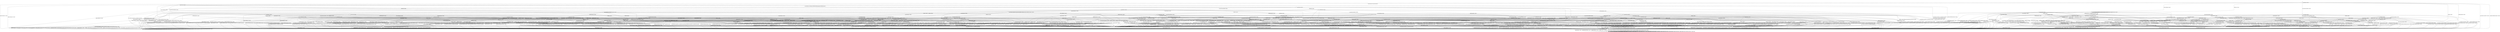 digraph h24 {
s0 [label="s0"];
s1 [label="s1"];
s2 [label="s2"];
s6 [label="s6"];
s14 [label="s14"];
s15 [label="s15"];
s82 [label="s82"];
s83 [label="s83"];
s3 [label="s3"];
s4 [label="s4"];
s7 [label="s7"];
s8 [label="s8"];
s9 [label="s9"];
s12 [label="s12"];
s23 [label="s23"];
s84 [label="s84"];
s87 [label="s87"];
s88 [label="s88"];
s89 [label="s89"];
s90 [label="s90"];
s91 [label="s91"];
s93 [label="s93"];
s5 [label="s5"];
s10 [label="s10"];
s16 [label="s16"];
s17 [label="s17"];
s24 [label="s24"];
s25 [label="s25"];
s29 [label="s29"];
s30 [label="s30"];
s37 [label="s37"];
s38 [label="s38"];
s85 [label="s85"];
s92 [label="s92"];
s94 [label="s94"];
s95 [label="s95"];
s97 [label="s97"];
s98 [label="s98"];
s99 [label="s99"];
s100 [label="s100"];
s102 [label="s102"];
s106 [label="s106"];
s108 [label="s108"];
s111 [label="s111"];
s11 [label="s11"];
s13 [label="s13"];
s18 [label="s18"];
s19 [label="s19"];
s26 [label="s26"];
s28 [label="s28"];
s31 [label="s31"];
s33 [label="s33"];
s34 [label="s34"];
s39 [label="s39"];
s41 [label="s41"];
s45 [label="s45"];
s46 [label="s46"];
s50 [label="s50"];
s51 [label="s51"];
s61 [label="s61"];
s62 [label="s62"];
s86 [label="s86"];
s96 [label="s96"];
s101 [label="s101"];
s103 [label="s103"];
s105 [label="s105"];
s107 [label="s107"];
s110 [label="s110"];
s20 [label="s20"];
s21 [label="s21"];
s22 [label="s22"];
s27 [label="s27"];
s32 [label="s32"];
s35 [label="s35"];
s36 [label="s36"];
s40 [label="s40"];
s42 [label="s42"];
s43 [label="s43"];
s47 [label="s47"];
s49 [label="s49"];
s52 [label="s52"];
s54 [label="s54"];
s63 [label="s63"];
s65 [label="s65"];
s66 [label="s66"];
s67 [label="s67"];
s71 [label="s71"];
s72 [label="s72"];
s75 [label="s75"];
s104 [label="s104"];
s109 [label="s109"];
s44 [label="s44"];
s48 [label="s48"];
s53 [label="s53"];
s55 [label="s55"];
s56 [label="s56"];
s64 [label="s64"];
s68 [label="s68"];
s70 [label="s70"];
s73 [label="s73"];
s74 [label="s74"];
s76 [label="s76"];
s77 [label="s77"];
s78 [label="s78"];
s79 [label="s79"];
s80 [label="s80"];
s57 [label="s57"];
s58 [label="s58"];
s59 [label="s59"];
s69 [label="s69"];
s81 [label="s81"];
s60 [label="s60"];
s0 -> s1 [label="RSA_CLIENT_HELLO / HELLO_VERIFY_REQUEST"];
s0 -> s2 [label="RSA_CLIENT_KEY_EXCHANGE / TIMEOUT"];
s0 -> s14 [label="CHANGE_CIPHER_SPEC / TIMEOUT"];
s0 -> s15 [label="FINISHED / TIMEOUT"];
s0 -> s0 [label="APPLICATION / TIMEOUT"];
s0 -> s83 [label="CERTIFICATE / TIMEOUT"];
s0 -> s82 [label="EMPTY_CERTIFICATE / TIMEOUT"];
s0 -> s15 [label="CERTIFICATE_VERIFY / TIMEOUT"];
s0 -> s6 [label="Alert(WARNING,CLOSE_NOTIFY) / TIMEOUT"];
s0 -> s6 [label="Alert(FATAL,UNEXPECTED_MESSAGE) / TIMEOUT"];
s1 -> s3 [label="RSA_CLIENT_HELLO / SERVER_HELLO,CERTIFICATE,CERTIFICATE_REQUEST,SERVER_HELLO_DONE"];
s1 -> s4 [label="RSA_CLIENT_KEY_EXCHANGE / TIMEOUT"];
s1 -> s14 [label="CHANGE_CIPHER_SPEC / TIMEOUT"];
s1 -> s12 [label="FINISHED / TIMEOUT"];
s1 -> s1 [label="APPLICATION / TIMEOUT"];
s1 -> s23 [label="CERTIFICATE / TIMEOUT"];
s1 -> s8 [label="EMPTY_CERTIFICATE / TIMEOUT"];
s1 -> s12 [label="CERTIFICATE_VERIFY / TIMEOUT"];
s1 -> s6 [label="Alert(WARNING,CLOSE_NOTIFY) / Alert(WARNING,CLOSE_NOTIFY)"];
s1 -> s6 [label="Alert(FATAL,UNEXPECTED_MESSAGE) / TIMEOUT"];
s2 -> s84 [label="RSA_CLIENT_HELLO / TIMEOUT"];
s2 -> s15 [label="RSA_CLIENT_KEY_EXCHANGE / TIMEOUT"];
s2 -> s9 [label="CHANGE_CIPHER_SPEC / TIMEOUT"];
s2 -> s87 [label="FINISHED / TIMEOUT"];
s2 -> s2 [label="APPLICATION / TIMEOUT"];
s2 -> s91 [label="CERTIFICATE / TIMEOUT"];
s2 -> s91 [label="EMPTY_CERTIFICATE / TIMEOUT"];
s2 -> s88 [label="CERTIFICATE_VERIFY / TIMEOUT"];
s2 -> s6 [label="Alert(WARNING,CLOSE_NOTIFY) / TIMEOUT"];
s2 -> s6 [label="Alert(FATAL,UNEXPECTED_MESSAGE) / TIMEOUT"];
s6 -> s7 [label="RSA_CLIENT_HELLO / TIMEOUT"];
s6 -> s7 [label="RSA_CLIENT_KEY_EXCHANGE / TIMEOUT"];
s6 -> s7 [label="CHANGE_CIPHER_SPEC / TIMEOUT"];
s6 -> s7 [label="FINISHED / TIMEOUT"];
s6 -> s7 [label="APPLICATION / TIMEOUT"];
s6 -> s7 [label="CERTIFICATE / TIMEOUT"];
s6 -> s7 [label="EMPTY_CERTIFICATE / TIMEOUT"];
s6 -> s7 [label="CERTIFICATE_VERIFY / TIMEOUT"];
s6 -> s7 [label="Alert(WARNING,CLOSE_NOTIFY) / TIMEOUT"];
s6 -> s7 [label="Alert(FATAL,UNEXPECTED_MESSAGE) / TIMEOUT"];
s14 -> s14 [label="RSA_CLIENT_HELLO / TIMEOUT"];
s14 -> s14 [label="RSA_CLIENT_KEY_EXCHANGE / TIMEOUT"];
s14 -> s14 [label="CHANGE_CIPHER_SPEC / TIMEOUT"];
s14 -> s14 [label="FINISHED / TIMEOUT"];
s14 -> s14 [label="APPLICATION / TIMEOUT"];
s14 -> s14 [label="CERTIFICATE / TIMEOUT"];
s14 -> s14 [label="EMPTY_CERTIFICATE / TIMEOUT"];
s14 -> s14 [label="CERTIFICATE_VERIFY / TIMEOUT"];
s14 -> s14 [label="Alert(WARNING,CLOSE_NOTIFY) / TIMEOUT"];
s14 -> s14 [label="Alert(FATAL,UNEXPECTED_MESSAGE) / TIMEOUT"];
s15 -> s15 [label="RSA_CLIENT_HELLO / TIMEOUT"];
s15 -> s15 [label="RSA_CLIENT_KEY_EXCHANGE / TIMEOUT"];
s15 -> s14 [label="CHANGE_CIPHER_SPEC / TIMEOUT"];
s15 -> s15 [label="FINISHED / TIMEOUT"];
s15 -> s15 [label="APPLICATION / TIMEOUT"];
s15 -> s15 [label="CERTIFICATE / TIMEOUT"];
s15 -> s15 [label="EMPTY_CERTIFICATE / TIMEOUT"];
s15 -> s15 [label="CERTIFICATE_VERIFY / TIMEOUT"];
s15 -> s6 [label="Alert(WARNING,CLOSE_NOTIFY) / TIMEOUT"];
s15 -> s6 [label="Alert(FATAL,UNEXPECTED_MESSAGE) / TIMEOUT"];
s82 -> s89 [label="RSA_CLIENT_HELLO / TIMEOUT"];
s82 -> s91 [label="RSA_CLIENT_KEY_EXCHANGE / TIMEOUT"];
s82 -> s9 [label="CHANGE_CIPHER_SPEC / TIMEOUT"];
s82 -> s93 [label="FINISHED / TIMEOUT"];
s82 -> s82 [label="APPLICATION / TIMEOUT"];
s82 -> s15 [label="CERTIFICATE / TIMEOUT"];
s82 -> s15 [label="EMPTY_CERTIFICATE / TIMEOUT"];
s82 -> s90 [label="CERTIFICATE_VERIFY / TIMEOUT"];
s82 -> s6 [label="Alert(WARNING,CLOSE_NOTIFY) / TIMEOUT"];
s82 -> s6 [label="Alert(FATAL,UNEXPECTED_MESSAGE) / TIMEOUT"];
s83 -> s83 [label="RSA_CLIENT_HELLO / TIMEOUT"];
s83 -> s83 [label="RSA_CLIENT_KEY_EXCHANGE / TIMEOUT"];
s83 -> s14 [label="CHANGE_CIPHER_SPEC / TIMEOUT"];
s83 -> s83 [label="FINISHED / TIMEOUT"];
s83 -> s83 [label="APPLICATION / TIMEOUT"];
s83 -> s15 [label="CERTIFICATE / TIMEOUT"];
s83 -> s15 [label="EMPTY_CERTIFICATE / TIMEOUT"];
s83 -> s90 [label="CERTIFICATE_VERIFY / TIMEOUT"];
s83 -> s6 [label="Alert(WARNING,CLOSE_NOTIFY) / TIMEOUT"];
s83 -> s6 [label="Alert(FATAL,UNEXPECTED_MESSAGE) / TIMEOUT"];
s3 -> s6 [label="RSA_CLIENT_HELLO / Alert(FATAL,UNEXPECTED_MESSAGE)"];
s3 -> s16 [label="RSA_CLIENT_KEY_EXCHANGE / TIMEOUT"];
s3 -> s14 [label="CHANGE_CIPHER_SPEC / TIMEOUT"];
s3 -> s12 [label="FINISHED / TIMEOUT"];
s3 -> s3 [label="APPLICATION / TIMEOUT"];
s3 -> s85 [label="CERTIFICATE / TIMEOUT"];
s3 -> s10 [label="EMPTY_CERTIFICATE / TIMEOUT"];
s3 -> s12 [label="CERTIFICATE_VERIFY / TIMEOUT"];
s3 -> s6 [label="Alert(WARNING,CLOSE_NOTIFY) / Alert(WARNING,CLOSE_NOTIFY)"];
s3 -> s6 [label="Alert(FATAL,UNEXPECTED_MESSAGE) / TIMEOUT"];
s4 -> s24 [label="RSA_CLIENT_HELLO / TIMEOUT"];
s4 -> s12 [label="RSA_CLIENT_KEY_EXCHANGE / TIMEOUT"];
s4 -> s5 [label="CHANGE_CIPHER_SPEC / TIMEOUT"];
s4 -> s37 [label="FINISHED / TIMEOUT"];
s4 -> s4 [label="APPLICATION / TIMEOUT"];
s4 -> s17 [label="CERTIFICATE / TIMEOUT"];
s4 -> s17 [label="EMPTY_CERTIFICATE / TIMEOUT"];
s4 -> s29 [label="CERTIFICATE_VERIFY / TIMEOUT"];
s4 -> s6 [label="Alert(WARNING,CLOSE_NOTIFY) / Alert(WARNING,CLOSE_NOTIFY)"];
s4 -> s6 [label="Alert(FATAL,UNEXPECTED_MESSAGE) / TIMEOUT"];
s7 -> s7 [label="RSA_CLIENT_HELLO / SOCKET_CLOSED"];
s7 -> s7 [label="RSA_CLIENT_KEY_EXCHANGE / SOCKET_CLOSED"];
s7 -> s7 [label="CHANGE_CIPHER_SPEC / SOCKET_CLOSED"];
s7 -> s7 [label="FINISHED / SOCKET_CLOSED"];
s7 -> s7 [label="APPLICATION / SOCKET_CLOSED"];
s7 -> s7 [label="CERTIFICATE / SOCKET_CLOSED"];
s7 -> s7 [label="EMPTY_CERTIFICATE / SOCKET_CLOSED"];
s7 -> s7 [label="CERTIFICATE_VERIFY / SOCKET_CLOSED"];
s7 -> s7 [label="Alert(WARNING,CLOSE_NOTIFY) / SOCKET_CLOSED"];
s7 -> s7 [label="Alert(FATAL,UNEXPECTED_MESSAGE) / SOCKET_CLOSED"];
s8 -> s25 [label="RSA_CLIENT_HELLO / TIMEOUT"];
s8 -> s17 [label="RSA_CLIENT_KEY_EXCHANGE / TIMEOUT"];
s8 -> s5 [label="CHANGE_CIPHER_SPEC / TIMEOUT"];
s8 -> s38 [label="FINISHED / TIMEOUT"];
s8 -> s8 [label="APPLICATION / TIMEOUT"];
s8 -> s12 [label="CERTIFICATE / TIMEOUT"];
s8 -> s12 [label="EMPTY_CERTIFICATE / TIMEOUT"];
s8 -> s30 [label="CERTIFICATE_VERIFY / TIMEOUT"];
s8 -> s6 [label="Alert(WARNING,CLOSE_NOTIFY) / Alert(WARNING,CLOSE_NOTIFY)"];
s8 -> s6 [label="Alert(FATAL,UNEXPECTED_MESSAGE) / TIMEOUT"];
s9 -> s6 [label="RSA_CLIENT_HELLO / TIMEOUT"];
s9 -> s6 [label="RSA_CLIENT_KEY_EXCHANGE / TIMEOUT"];
s9 -> s14 [label="CHANGE_CIPHER_SPEC / TIMEOUT"];
s9 -> s6 [label="FINISHED / TIMEOUT"];
s9 -> s9 [label="APPLICATION / TIMEOUT"];
s9 -> s6 [label="CERTIFICATE / TIMEOUT"];
s9 -> s6 [label="EMPTY_CERTIFICATE / TIMEOUT"];
s9 -> s6 [label="CERTIFICATE_VERIFY / TIMEOUT"];
s9 -> s9 [label="Alert(WARNING,CLOSE_NOTIFY) / TIMEOUT"];
s9 -> s9 [label="Alert(FATAL,UNEXPECTED_MESSAGE) / TIMEOUT"];
s12 -> s12 [label="RSA_CLIENT_HELLO / TIMEOUT"];
s12 -> s12 [label="RSA_CLIENT_KEY_EXCHANGE / TIMEOUT"];
s12 -> s14 [label="CHANGE_CIPHER_SPEC / TIMEOUT"];
s12 -> s12 [label="FINISHED / TIMEOUT"];
s12 -> s12 [label="APPLICATION / TIMEOUT"];
s12 -> s12 [label="CERTIFICATE / TIMEOUT"];
s12 -> s12 [label="EMPTY_CERTIFICATE / TIMEOUT"];
s12 -> s12 [label="CERTIFICATE_VERIFY / TIMEOUT"];
s12 -> s6 [label="Alert(WARNING,CLOSE_NOTIFY) / Alert(WARNING,CLOSE_NOTIFY)"];
s12 -> s6 [label="Alert(FATAL,UNEXPECTED_MESSAGE) / TIMEOUT"];
s23 -> s23 [label="RSA_CLIENT_HELLO / TIMEOUT"];
s23 -> s111 [label="RSA_CLIENT_KEY_EXCHANGE / TIMEOUT"];
s23 -> s14 [label="CHANGE_CIPHER_SPEC / TIMEOUT"];
s23 -> s108 [label="FINISHED / TIMEOUT"];
s23 -> s23 [label="APPLICATION / TIMEOUT"];
s23 -> s12 [label="CERTIFICATE / TIMEOUT"];
s23 -> s12 [label="EMPTY_CERTIFICATE / TIMEOUT"];
s23 -> s30 [label="CERTIFICATE_VERIFY / TIMEOUT"];
s23 -> s6 [label="Alert(WARNING,CLOSE_NOTIFY) / Alert(WARNING,CLOSE_NOTIFY)"];
s23 -> s6 [label="Alert(FATAL,UNEXPECTED_MESSAGE) / TIMEOUT"];
s84 -> s15 [label="RSA_CLIENT_HELLO / TIMEOUT"];
s84 -> s15 [label="RSA_CLIENT_KEY_EXCHANGE / TIMEOUT"];
s84 -> s9 [label="CHANGE_CIPHER_SPEC / TIMEOUT"];
s84 -> s92 [label="FINISHED / TIMEOUT"];
s84 -> s84 [label="APPLICATION / TIMEOUT"];
s84 -> s97 [label="CERTIFICATE / TIMEOUT"];
s84 -> s97 [label="EMPTY_CERTIFICATE / TIMEOUT"];
s84 -> s98 [label="CERTIFICATE_VERIFY / TIMEOUT"];
s84 -> s6 [label="Alert(WARNING,CLOSE_NOTIFY) / TIMEOUT"];
s84 -> s6 [label="Alert(FATAL,UNEXPECTED_MESSAGE) / TIMEOUT"];
s87 -> s92 [label="RSA_CLIENT_HELLO / TIMEOUT"];
s87 -> s15 [label="RSA_CLIENT_KEY_EXCHANGE / TIMEOUT"];
s87 -> s9 [label="CHANGE_CIPHER_SPEC / TIMEOUT"];
s87 -> s15 [label="FINISHED / TIMEOUT"];
s87 -> s87 [label="APPLICATION / TIMEOUT"];
s87 -> s94 [label="CERTIFICATE / TIMEOUT"];
s87 -> s94 [label="EMPTY_CERTIFICATE / TIMEOUT"];
s87 -> s99 [label="CERTIFICATE_VERIFY / TIMEOUT"];
s87 -> s6 [label="Alert(WARNING,CLOSE_NOTIFY) / TIMEOUT"];
s87 -> s6 [label="Alert(FATAL,UNEXPECTED_MESSAGE) / TIMEOUT"];
s88 -> s98 [label="RSA_CLIENT_HELLO / TIMEOUT"];
s88 -> s15 [label="RSA_CLIENT_KEY_EXCHANGE / TIMEOUT"];
s88 -> s9 [label="CHANGE_CIPHER_SPEC / TIMEOUT"];
s88 -> s99 [label="FINISHED / TIMEOUT"];
s88 -> s88 [label="APPLICATION / TIMEOUT"];
s88 -> s106 [label="CERTIFICATE / TIMEOUT"];
s88 -> s106 [label="EMPTY_CERTIFICATE / TIMEOUT"];
s88 -> s15 [label="CERTIFICATE_VERIFY / TIMEOUT"];
s88 -> s6 [label="Alert(WARNING,CLOSE_NOTIFY) / TIMEOUT"];
s88 -> s6 [label="Alert(FATAL,UNEXPECTED_MESSAGE) / TIMEOUT"];
s89 -> s15 [label="RSA_CLIENT_HELLO / TIMEOUT"];
s89 -> s97 [label="RSA_CLIENT_KEY_EXCHANGE / TIMEOUT"];
s89 -> s9 [label="CHANGE_CIPHER_SPEC / TIMEOUT"];
s89 -> s95 [label="FINISHED / TIMEOUT"];
s89 -> s89 [label="APPLICATION / TIMEOUT"];
s89 -> s15 [label="CERTIFICATE / TIMEOUT"];
s89 -> s15 [label="EMPTY_CERTIFICATE / TIMEOUT"];
s89 -> s102 [label="CERTIFICATE_VERIFY / TIMEOUT"];
s89 -> s6 [label="Alert(WARNING,CLOSE_NOTIFY) / TIMEOUT"];
s89 -> s6 [label="Alert(FATAL,UNEXPECTED_MESSAGE) / TIMEOUT"];
s90 -> s102 [label="RSA_CLIENT_HELLO / TIMEOUT"];
s90 -> s106 [label="RSA_CLIENT_KEY_EXCHANGE / TIMEOUT"];
s90 -> s9 [label="CHANGE_CIPHER_SPEC / TIMEOUT"];
s90 -> s100 [label="FINISHED / TIMEOUT"];
s90 -> s90 [label="APPLICATION / TIMEOUT"];
s90 -> s15 [label="CERTIFICATE / TIMEOUT"];
s90 -> s15 [label="EMPTY_CERTIFICATE / TIMEOUT"];
s90 -> s15 [label="CERTIFICATE_VERIFY / TIMEOUT"];
s90 -> s6 [label="Alert(WARNING,CLOSE_NOTIFY) / TIMEOUT"];
s90 -> s6 [label="Alert(FATAL,UNEXPECTED_MESSAGE) / TIMEOUT"];
s91 -> s97 [label="RSA_CLIENT_HELLO / TIMEOUT"];
s91 -> s15 [label="RSA_CLIENT_KEY_EXCHANGE / TIMEOUT"];
s91 -> s9 [label="CHANGE_CIPHER_SPEC / TIMEOUT"];
s91 -> s94 [label="FINISHED / TIMEOUT"];
s91 -> s91 [label="APPLICATION / TIMEOUT"];
s91 -> s15 [label="CERTIFICATE / TIMEOUT"];
s91 -> s15 [label="EMPTY_CERTIFICATE / TIMEOUT"];
s91 -> s106 [label="CERTIFICATE_VERIFY / TIMEOUT"];
s91 -> s6 [label="Alert(WARNING,CLOSE_NOTIFY) / TIMEOUT"];
s91 -> s6 [label="Alert(FATAL,UNEXPECTED_MESSAGE) / TIMEOUT"];
s93 -> s95 [label="RSA_CLIENT_HELLO / TIMEOUT"];
s93 -> s94 [label="RSA_CLIENT_KEY_EXCHANGE / TIMEOUT"];
s93 -> s9 [label="CHANGE_CIPHER_SPEC / TIMEOUT"];
s93 -> s15 [label="FINISHED / TIMEOUT"];
s93 -> s93 [label="APPLICATION / TIMEOUT"];
s93 -> s15 [label="CERTIFICATE / TIMEOUT"];
s93 -> s15 [label="EMPTY_CERTIFICATE / TIMEOUT"];
s93 -> s100 [label="CERTIFICATE_VERIFY / TIMEOUT"];
s93 -> s6 [label="Alert(WARNING,CLOSE_NOTIFY) / TIMEOUT"];
s93 -> s6 [label="Alert(FATAL,UNEXPECTED_MESSAGE) / TIMEOUT"];
s5 -> s6 [label="RSA_CLIENT_HELLO / Alert(FATAL,UNEXPECTED_MESSAGE)"];
s5 -> s6 [label="RSA_CLIENT_KEY_EXCHANGE / Alert(FATAL,UNEXPECTED_MESSAGE)"];
s5 -> s14 [label="CHANGE_CIPHER_SPEC / TIMEOUT"];
s5 -> s6 [label="FINISHED / Alert(FATAL,UNEXPECTED_MESSAGE)"];
s5 -> s5 [label="APPLICATION / TIMEOUT"];
s5 -> s6 [label="CERTIFICATE / Alert(FATAL,UNEXPECTED_MESSAGE)"];
s5 -> s6 [label="EMPTY_CERTIFICATE / Alert(FATAL,UNEXPECTED_MESSAGE)"];
s5 -> s6 [label="CERTIFICATE_VERIFY / Alert(FATAL,UNEXPECTED_MESSAGE)"];
s5 -> s5 [label="Alert(WARNING,CLOSE_NOTIFY) / TIMEOUT"];
s5 -> s5 [label="Alert(FATAL,UNEXPECTED_MESSAGE) / TIMEOUT"];
s10 -> s26 [label="RSA_CLIENT_HELLO / TIMEOUT"];
s10 -> s13 [label="RSA_CLIENT_KEY_EXCHANGE / TIMEOUT"];
s10 -> s11 [label="CHANGE_CIPHER_SPEC / TIMEOUT"];
s10 -> s39 [label="FINISHED / TIMEOUT"];
s10 -> s10 [label="APPLICATION / TIMEOUT"];
s10 -> s12 [label="CERTIFICATE / TIMEOUT"];
s10 -> s12 [label="EMPTY_CERTIFICATE / TIMEOUT"];
s10 -> s31 [label="CERTIFICATE_VERIFY / TIMEOUT"];
s10 -> s6 [label="Alert(WARNING,CLOSE_NOTIFY) / Alert(WARNING,CLOSE_NOTIFY)"];
s10 -> s6 [label="Alert(FATAL,UNEXPECTED_MESSAGE) / TIMEOUT"];
s16 -> s24 [label="RSA_CLIENT_HELLO / TIMEOUT"];
s16 -> s12 [label="RSA_CLIENT_KEY_EXCHANGE / TIMEOUT"];
s16 -> s18 [label="CHANGE_CIPHER_SPEC / TIMEOUT"];
s16 -> s37 [label="FINISHED / TIMEOUT"];
s16 -> s16 [label="APPLICATION / TIMEOUT"];
s16 -> s33 [label="CERTIFICATE / TIMEOUT"];
s16 -> s13 [label="EMPTY_CERTIFICATE / TIMEOUT"];
s16 -> s19 [label="CERTIFICATE_VERIFY / TIMEOUT"];
s16 -> s6 [label="Alert(WARNING,CLOSE_NOTIFY) / Alert(WARNING,CLOSE_NOTIFY)"];
s16 -> s6 [label="Alert(FATAL,UNEXPECTED_MESSAGE) / TIMEOUT"];
s17 -> s28 [label="RSA_CLIENT_HELLO / TIMEOUT"];
s17 -> s12 [label="RSA_CLIENT_KEY_EXCHANGE / TIMEOUT"];
s17 -> s5 [label="CHANGE_CIPHER_SPEC / TIMEOUT"];
s17 -> s41 [label="FINISHED / TIMEOUT"];
s17 -> s17 [label="APPLICATION / TIMEOUT"];
s17 -> s12 [label="CERTIFICATE / TIMEOUT"];
s17 -> s12 [label="EMPTY_CERTIFICATE / TIMEOUT"];
s17 -> s34 [label="CERTIFICATE_VERIFY / TIMEOUT"];
s17 -> s6 [label="Alert(WARNING,CLOSE_NOTIFY) / Alert(WARNING,CLOSE_NOTIFY)"];
s17 -> s6 [label="Alert(FATAL,UNEXPECTED_MESSAGE) / TIMEOUT"];
s24 -> s12 [label="RSA_CLIENT_HELLO / TIMEOUT"];
s24 -> s12 [label="RSA_CLIENT_KEY_EXCHANGE / TIMEOUT"];
s24 -> s5 [label="CHANGE_CIPHER_SPEC / TIMEOUT"];
s24 -> s45 [label="FINISHED / TIMEOUT"];
s24 -> s24 [label="APPLICATION / TIMEOUT"];
s24 -> s28 [label="CERTIFICATE / TIMEOUT"];
s24 -> s28 [label="EMPTY_CERTIFICATE / TIMEOUT"];
s24 -> s61 [label="CERTIFICATE_VERIFY / TIMEOUT"];
s24 -> s6 [label="Alert(WARNING,CLOSE_NOTIFY) / Alert(WARNING,CLOSE_NOTIFY)"];
s24 -> s6 [label="Alert(FATAL,UNEXPECTED_MESSAGE) / TIMEOUT"];
s25 -> s12 [label="RSA_CLIENT_HELLO / TIMEOUT"];
s25 -> s28 [label="RSA_CLIENT_KEY_EXCHANGE / TIMEOUT"];
s25 -> s5 [label="CHANGE_CIPHER_SPEC / TIMEOUT"];
s25 -> s46 [label="FINISHED / TIMEOUT"];
s25 -> s25 [label="APPLICATION / TIMEOUT"];
s25 -> s12 [label="CERTIFICATE / TIMEOUT"];
s25 -> s12 [label="EMPTY_CERTIFICATE / TIMEOUT"];
s25 -> s62 [label="CERTIFICATE_VERIFY / TIMEOUT"];
s25 -> s6 [label="Alert(WARNING,CLOSE_NOTIFY) / Alert(WARNING,CLOSE_NOTIFY)"];
s25 -> s6 [label="Alert(FATAL,UNEXPECTED_MESSAGE) / TIMEOUT"];
s29 -> s61 [label="RSA_CLIENT_HELLO / TIMEOUT"];
s29 -> s12 [label="RSA_CLIENT_KEY_EXCHANGE / TIMEOUT"];
s29 -> s5 [label="CHANGE_CIPHER_SPEC / TIMEOUT"];
s29 -> s50 [label="FINISHED / TIMEOUT"];
s29 -> s29 [label="APPLICATION / TIMEOUT"];
s29 -> s34 [label="CERTIFICATE / TIMEOUT"];
s29 -> s34 [label="EMPTY_CERTIFICATE / TIMEOUT"];
s29 -> s12 [label="CERTIFICATE_VERIFY / TIMEOUT"];
s29 -> s6 [label="Alert(WARNING,CLOSE_NOTIFY) / Alert(WARNING,CLOSE_NOTIFY)"];
s29 -> s6 [label="Alert(FATAL,UNEXPECTED_MESSAGE) / TIMEOUT"];
s30 -> s62 [label="RSA_CLIENT_HELLO / TIMEOUT"];
s30 -> s34 [label="RSA_CLIENT_KEY_EXCHANGE / TIMEOUT"];
s30 -> s5 [label="CHANGE_CIPHER_SPEC / TIMEOUT"];
s30 -> s51 [label="FINISHED / TIMEOUT"];
s30 -> s30 [label="APPLICATION / TIMEOUT"];
s30 -> s12 [label="CERTIFICATE / TIMEOUT"];
s30 -> s12 [label="EMPTY_CERTIFICATE / TIMEOUT"];
s30 -> s12 [label="CERTIFICATE_VERIFY / TIMEOUT"];
s30 -> s6 [label="Alert(WARNING,CLOSE_NOTIFY) / Alert(WARNING,CLOSE_NOTIFY)"];
s30 -> s6 [label="Alert(FATAL,UNEXPECTED_MESSAGE) / TIMEOUT"];
s37 -> s45 [label="RSA_CLIENT_HELLO / TIMEOUT"];
s37 -> s12 [label="RSA_CLIENT_KEY_EXCHANGE / TIMEOUT"];
s37 -> s5 [label="CHANGE_CIPHER_SPEC / TIMEOUT"];
s37 -> s12 [label="FINISHED / TIMEOUT"];
s37 -> s37 [label="APPLICATION / TIMEOUT"];
s37 -> s41 [label="CERTIFICATE / TIMEOUT"];
s37 -> s41 [label="EMPTY_CERTIFICATE / TIMEOUT"];
s37 -> s50 [label="CERTIFICATE_VERIFY / TIMEOUT"];
s37 -> s6 [label="Alert(WARNING,CLOSE_NOTIFY) / Alert(WARNING,CLOSE_NOTIFY)"];
s37 -> s6 [label="Alert(FATAL,UNEXPECTED_MESSAGE) / TIMEOUT"];
s38 -> s46 [label="RSA_CLIENT_HELLO / TIMEOUT"];
s38 -> s41 [label="RSA_CLIENT_KEY_EXCHANGE / TIMEOUT"];
s38 -> s5 [label="CHANGE_CIPHER_SPEC / TIMEOUT"];
s38 -> s12 [label="FINISHED / TIMEOUT"];
s38 -> s38 [label="APPLICATION / TIMEOUT"];
s38 -> s12 [label="CERTIFICATE / TIMEOUT"];
s38 -> s12 [label="EMPTY_CERTIFICATE / TIMEOUT"];
s38 -> s51 [label="CERTIFICATE_VERIFY / TIMEOUT"];
s38 -> s6 [label="Alert(WARNING,CLOSE_NOTIFY) / Alert(WARNING,CLOSE_NOTIFY)"];
s38 -> s6 [label="Alert(FATAL,UNEXPECTED_MESSAGE) / TIMEOUT"];
s85 -> s23 [label="RSA_CLIENT_HELLO / TIMEOUT"];
s85 -> s86 [label="RSA_CLIENT_KEY_EXCHANGE / TIMEOUT"];
s85 -> s14 [label="CHANGE_CIPHER_SPEC / TIMEOUT"];
s85 -> s108 [label="FINISHED / TIMEOUT"];
s85 -> s85 [label="APPLICATION / TIMEOUT"];
s85 -> s12 [label="CERTIFICATE / TIMEOUT"];
s85 -> s12 [label="EMPTY_CERTIFICATE / TIMEOUT"];
s85 -> s105 [label="CERTIFICATE_VERIFY / TIMEOUT"];
s85 -> s6 [label="Alert(WARNING,CLOSE_NOTIFY) / Alert(WARNING,CLOSE_NOTIFY)"];
s85 -> s6 [label="Alert(FATAL,UNEXPECTED_MESSAGE) / TIMEOUT"];
s92 -> s15 [label="RSA_CLIENT_HELLO / TIMEOUT"];
s92 -> s15 [label="RSA_CLIENT_KEY_EXCHANGE / TIMEOUT"];
s92 -> s9 [label="CHANGE_CIPHER_SPEC / TIMEOUT"];
s92 -> s15 [label="FINISHED / TIMEOUT"];
s92 -> s92 [label="APPLICATION / TIMEOUT"];
s92 -> s96 [label="CERTIFICATE / TIMEOUT"];
s92 -> s96 [label="EMPTY_CERTIFICATE / TIMEOUT"];
s92 -> s103 [label="CERTIFICATE_VERIFY / TIMEOUT"];
s92 -> s6 [label="Alert(WARNING,CLOSE_NOTIFY) / TIMEOUT"];
s92 -> s6 [label="Alert(FATAL,UNEXPECTED_MESSAGE) / TIMEOUT"];
s94 -> s96 [label="RSA_CLIENT_HELLO / TIMEOUT"];
s94 -> s15 [label="RSA_CLIENT_KEY_EXCHANGE / TIMEOUT"];
s94 -> s9 [label="CHANGE_CIPHER_SPEC / TIMEOUT"];
s94 -> s15 [label="FINISHED / TIMEOUT"];
s94 -> s94 [label="APPLICATION / TIMEOUT"];
s94 -> s15 [label="CERTIFICATE / TIMEOUT"];
s94 -> s15 [label="EMPTY_CERTIFICATE / TIMEOUT"];
s94 -> s101 [label="CERTIFICATE_VERIFY / TIMEOUT"];
s94 -> s6 [label="Alert(WARNING,CLOSE_NOTIFY) / TIMEOUT"];
s94 -> s6 [label="Alert(FATAL,UNEXPECTED_MESSAGE) / TIMEOUT"];
s95 -> s15 [label="RSA_CLIENT_HELLO / TIMEOUT"];
s95 -> s96 [label="RSA_CLIENT_KEY_EXCHANGE / TIMEOUT"];
s95 -> s9 [label="CHANGE_CIPHER_SPEC / TIMEOUT"];
s95 -> s15 [label="FINISHED / TIMEOUT"];
s95 -> s95 [label="APPLICATION / TIMEOUT"];
s95 -> s15 [label="CERTIFICATE / TIMEOUT"];
s95 -> s15 [label="EMPTY_CERTIFICATE / TIMEOUT"];
s95 -> s95 [label="CERTIFICATE_VERIFY / TIMEOUT"];
s95 -> s6 [label="Alert(WARNING,CLOSE_NOTIFY) / TIMEOUT"];
s95 -> s6 [label="Alert(FATAL,UNEXPECTED_MESSAGE) / TIMEOUT"];
s97 -> s15 [label="RSA_CLIENT_HELLO / TIMEOUT"];
s97 -> s15 [label="RSA_CLIENT_KEY_EXCHANGE / TIMEOUT"];
s97 -> s9 [label="CHANGE_CIPHER_SPEC / TIMEOUT"];
s97 -> s96 [label="FINISHED / TIMEOUT"];
s97 -> s97 [label="APPLICATION / TIMEOUT"];
s97 -> s15 [label="CERTIFICATE / TIMEOUT"];
s97 -> s15 [label="EMPTY_CERTIFICATE / TIMEOUT"];
s97 -> s107 [label="CERTIFICATE_VERIFY / TIMEOUT"];
s97 -> s6 [label="Alert(WARNING,CLOSE_NOTIFY) / TIMEOUT"];
s97 -> s6 [label="Alert(FATAL,UNEXPECTED_MESSAGE) / TIMEOUT"];
s98 -> s15 [label="RSA_CLIENT_HELLO / TIMEOUT"];
s98 -> s15 [label="RSA_CLIENT_KEY_EXCHANGE / TIMEOUT"];
s98 -> s9 [label="CHANGE_CIPHER_SPEC / TIMEOUT"];
s98 -> s103 [label="FINISHED / TIMEOUT"];
s98 -> s98 [label="APPLICATION / TIMEOUT"];
s98 -> s107 [label="CERTIFICATE / TIMEOUT"];
s98 -> s107 [label="EMPTY_CERTIFICATE / TIMEOUT"];
s98 -> s15 [label="CERTIFICATE_VERIFY / TIMEOUT"];
s98 -> s6 [label="Alert(WARNING,CLOSE_NOTIFY) / TIMEOUT"];
s98 -> s6 [label="Alert(FATAL,UNEXPECTED_MESSAGE) / TIMEOUT"];
s99 -> s103 [label="RSA_CLIENT_HELLO / TIMEOUT"];
s99 -> s15 [label="RSA_CLIENT_KEY_EXCHANGE / TIMEOUT"];
s99 -> s9 [label="CHANGE_CIPHER_SPEC / TIMEOUT"];
s99 -> s15 [label="FINISHED / TIMEOUT"];
s99 -> s99 [label="APPLICATION / TIMEOUT"];
s99 -> s101 [label="CERTIFICATE / TIMEOUT"];
s99 -> s101 [label="EMPTY_CERTIFICATE / TIMEOUT"];
s99 -> s15 [label="CERTIFICATE_VERIFY / TIMEOUT"];
s99 -> s6 [label="Alert(WARNING,CLOSE_NOTIFY) / TIMEOUT"];
s99 -> s6 [label="Alert(FATAL,UNEXPECTED_MESSAGE) / TIMEOUT"];
s100 -> s95 [label="RSA_CLIENT_HELLO / TIMEOUT"];
s100 -> s101 [label="RSA_CLIENT_KEY_EXCHANGE / TIMEOUT"];
s100 -> s9 [label="CHANGE_CIPHER_SPEC / TIMEOUT"];
s100 -> s15 [label="FINISHED / TIMEOUT"];
s100 -> s100 [label="APPLICATION / TIMEOUT"];
s100 -> s15 [label="CERTIFICATE / TIMEOUT"];
s100 -> s15 [label="EMPTY_CERTIFICATE / TIMEOUT"];
s100 -> s15 [label="CERTIFICATE_VERIFY / TIMEOUT"];
s100 -> s6 [label="Alert(WARNING,CLOSE_NOTIFY) / TIMEOUT"];
s100 -> s6 [label="Alert(FATAL,UNEXPECTED_MESSAGE) / TIMEOUT"];
s102 -> s15 [label="RSA_CLIENT_HELLO / TIMEOUT"];
s102 -> s107 [label="RSA_CLIENT_KEY_EXCHANGE / TIMEOUT"];
s102 -> s9 [label="CHANGE_CIPHER_SPEC / TIMEOUT"];
s102 -> s95 [label="FINISHED / TIMEOUT"];
s102 -> s102 [label="APPLICATION / TIMEOUT"];
s102 -> s15 [label="CERTIFICATE / TIMEOUT"];
s102 -> s15 [label="EMPTY_CERTIFICATE / TIMEOUT"];
s102 -> s15 [label="CERTIFICATE_VERIFY / TIMEOUT"];
s102 -> s6 [label="Alert(WARNING,CLOSE_NOTIFY) / TIMEOUT"];
s102 -> s6 [label="Alert(FATAL,UNEXPECTED_MESSAGE) / TIMEOUT"];
s106 -> s107 [label="RSA_CLIENT_HELLO / TIMEOUT"];
s106 -> s15 [label="RSA_CLIENT_KEY_EXCHANGE / TIMEOUT"];
s106 -> s9 [label="CHANGE_CIPHER_SPEC / TIMEOUT"];
s106 -> s101 [label="FINISHED / TIMEOUT"];
s106 -> s106 [label="APPLICATION / TIMEOUT"];
s106 -> s15 [label="CERTIFICATE / TIMEOUT"];
s106 -> s15 [label="EMPTY_CERTIFICATE / TIMEOUT"];
s106 -> s15 [label="CERTIFICATE_VERIFY / TIMEOUT"];
s106 -> s6 [label="Alert(WARNING,CLOSE_NOTIFY) / TIMEOUT"];
s106 -> s6 [label="Alert(FATAL,UNEXPECTED_MESSAGE) / TIMEOUT"];
s108 -> s110 [label="RSA_CLIENT_HELLO / TIMEOUT"];
s108 -> s109 [label="RSA_CLIENT_KEY_EXCHANGE / TIMEOUT"];
s108 -> s14 [label="CHANGE_CIPHER_SPEC / TIMEOUT"];
s108 -> s12 [label="FINISHED / TIMEOUT"];
s108 -> s108 [label="APPLICATION / TIMEOUT"];
s108 -> s12 [label="CERTIFICATE / TIMEOUT"];
s108 -> s12 [label="EMPTY_CERTIFICATE / TIMEOUT"];
s108 -> s51 [label="CERTIFICATE_VERIFY / TIMEOUT"];
s108 -> s6 [label="Alert(WARNING,CLOSE_NOTIFY) / Alert(WARNING,CLOSE_NOTIFY)"];
s108 -> s6 [label="Alert(FATAL,UNEXPECTED_MESSAGE) / TIMEOUT"];
s111 -> s111 [label="RSA_CLIENT_HELLO / TIMEOUT"];
s111 -> s12 [label="RSA_CLIENT_KEY_EXCHANGE / TIMEOUT"];
s111 -> s14 [label="CHANGE_CIPHER_SPEC / TIMEOUT"];
s111 -> s109 [label="FINISHED / TIMEOUT"];
s111 -> s111 [label="APPLICATION / TIMEOUT"];
s111 -> s12 [label="CERTIFICATE / TIMEOUT"];
s111 -> s12 [label="EMPTY_CERTIFICATE / TIMEOUT"];
s111 -> s34 [label="CERTIFICATE_VERIFY / TIMEOUT"];
s111 -> s6 [label="Alert(WARNING,CLOSE_NOTIFY) / Alert(WARNING,CLOSE_NOTIFY)"];
s111 -> s6 [label="Alert(FATAL,UNEXPECTED_MESSAGE) / TIMEOUT"];
s11 -> s6 [label="RSA_CLIENT_HELLO / Alert(FATAL,BAD_CERTIFICATE)"];
s11 -> s6 [label="RSA_CLIENT_KEY_EXCHANGE / Alert(FATAL,BAD_CERTIFICATE)"];
s11 -> s14 [label="CHANGE_CIPHER_SPEC / TIMEOUT"];
s11 -> s6 [label="FINISHED / Alert(FATAL,BAD_CERTIFICATE)"];
s11 -> s11 [label="APPLICATION / TIMEOUT"];
s11 -> s6 [label="CERTIFICATE / Alert(FATAL,BAD_CERTIFICATE)"];
s11 -> s6 [label="EMPTY_CERTIFICATE / Alert(FATAL,BAD_CERTIFICATE)"];
s11 -> s6 [label="CERTIFICATE_VERIFY / Alert(FATAL,BAD_CERTIFICATE)"];
s11 -> s11 [label="Alert(WARNING,CLOSE_NOTIFY) / TIMEOUT"];
s11 -> s11 [label="Alert(FATAL,UNEXPECTED_MESSAGE) / TIMEOUT"];
s13 -> s27 [label="RSA_CLIENT_HELLO / TIMEOUT"];
s13 -> s12 [label="RSA_CLIENT_KEY_EXCHANGE / TIMEOUT"];
s13 -> s11 [label="CHANGE_CIPHER_SPEC / TIMEOUT"];
s13 -> s40 [label="FINISHED / TIMEOUT"];
s13 -> s13 [label="APPLICATION / TIMEOUT"];
s13 -> s12 [label="CERTIFICATE / TIMEOUT"];
s13 -> s12 [label="EMPTY_CERTIFICATE / TIMEOUT"];
s13 -> s32 [label="CERTIFICATE_VERIFY / TIMEOUT"];
s13 -> s6 [label="Alert(WARNING,CLOSE_NOTIFY) / Alert(WARNING,CLOSE_NOTIFY)"];
s13 -> s6 [label="Alert(FATAL,UNEXPECTED_MESSAGE) / TIMEOUT"];
s18 -> s75 [label="RSA_CLIENT_HELLO / TIMEOUT"];
s18 -> s12 [label="RSA_CLIENT_KEY_EXCHANGE / TIMEOUT"];
s18 -> s14 [label="CHANGE_CIPHER_SPEC / TIMEOUT"];
s18 -> s20 [label="FINISHED / CHANGE_CIPHER_SPEC,FINISHED,CHANGE_CIPHER_SPEC,FINISHED"];
s18 -> s18 [label="APPLICATION / TIMEOUT"];
s18 -> s42 [label="CERTIFICATE / TIMEOUT"];
s18 -> s71 [label="EMPTY_CERTIFICATE / TIMEOUT"];
s18 -> s72 [label="CERTIFICATE_VERIFY / TIMEOUT"];
s18 -> s18 [label="Alert(WARNING,CLOSE_NOTIFY) / TIMEOUT"];
s18 -> s18 [label="Alert(FATAL,UNEXPECTED_MESSAGE) / TIMEOUT"];
s19 -> s19 [label="RSA_CLIENT_HELLO / TIMEOUT"];
s19 -> s12 [label="RSA_CLIENT_KEY_EXCHANGE / TIMEOUT"];
s19 -> s21 [label="CHANGE_CIPHER_SPEC / TIMEOUT"];
s19 -> s43 [label="FINISHED / TIMEOUT"];
s19 -> s19 [label="APPLICATION / TIMEOUT"];
s19 -> s22 [label="CERTIFICATE / TIMEOUT"];
s19 -> s22 [label="EMPTY_CERTIFICATE / TIMEOUT"];
s19 -> s12 [label="CERTIFICATE_VERIFY / TIMEOUT"];
s19 -> s6 [label="Alert(WARNING,CLOSE_NOTIFY) / Alert(WARNING,CLOSE_NOTIFY)"];
s19 -> s6 [label="Alert(FATAL,UNEXPECTED_MESSAGE) / TIMEOUT"];
s26 -> s12 [label="RSA_CLIENT_HELLO / TIMEOUT"];
s26 -> s27 [label="RSA_CLIENT_KEY_EXCHANGE / TIMEOUT"];
s26 -> s11 [label="CHANGE_CIPHER_SPEC / TIMEOUT"];
s26 -> s47 [label="FINISHED / TIMEOUT"];
s26 -> s26 [label="APPLICATION / TIMEOUT"];
s26 -> s12 [label="CERTIFICATE / TIMEOUT"];
s26 -> s12 [label="EMPTY_CERTIFICATE / TIMEOUT"];
s26 -> s63 [label="CERTIFICATE_VERIFY / TIMEOUT"];
s26 -> s6 [label="Alert(WARNING,CLOSE_NOTIFY) / Alert(WARNING,CLOSE_NOTIFY)"];
s26 -> s6 [label="Alert(FATAL,UNEXPECTED_MESSAGE) / TIMEOUT"];
s28 -> s12 [label="RSA_CLIENT_HELLO / TIMEOUT"];
s28 -> s12 [label="RSA_CLIENT_KEY_EXCHANGE / TIMEOUT"];
s28 -> s5 [label="CHANGE_CIPHER_SPEC / TIMEOUT"];
s28 -> s49 [label="FINISHED / TIMEOUT"];
s28 -> s28 [label="APPLICATION / TIMEOUT"];
s28 -> s12 [label="CERTIFICATE / TIMEOUT"];
s28 -> s12 [label="EMPTY_CERTIFICATE / TIMEOUT"];
s28 -> s65 [label="CERTIFICATE_VERIFY / TIMEOUT"];
s28 -> s6 [label="Alert(WARNING,CLOSE_NOTIFY) / Alert(WARNING,CLOSE_NOTIFY)"];
s28 -> s6 [label="Alert(FATAL,UNEXPECTED_MESSAGE) / TIMEOUT"];
s31 -> s63 [label="RSA_CLIENT_HELLO / TIMEOUT"];
s31 -> s32 [label="RSA_CLIENT_KEY_EXCHANGE / TIMEOUT"];
s31 -> s11 [label="CHANGE_CIPHER_SPEC / TIMEOUT"];
s31 -> s52 [label="FINISHED / TIMEOUT"];
s31 -> s31 [label="APPLICATION / TIMEOUT"];
s31 -> s12 [label="CERTIFICATE / TIMEOUT"];
s31 -> s12 [label="EMPTY_CERTIFICATE / TIMEOUT"];
s31 -> s12 [label="CERTIFICATE_VERIFY / TIMEOUT"];
s31 -> s6 [label="Alert(WARNING,CLOSE_NOTIFY) / Alert(WARNING,CLOSE_NOTIFY)"];
s31 -> s6 [label="Alert(FATAL,UNEXPECTED_MESSAGE) / TIMEOUT"];
s33 -> s28 [label="RSA_CLIENT_HELLO / TIMEOUT"];
s33 -> s12 [label="RSA_CLIENT_KEY_EXCHANGE / TIMEOUT"];
s33 -> s35 [label="CHANGE_CIPHER_SPEC / TIMEOUT"];
s33 -> s41 [label="FINISHED / TIMEOUT"];
s33 -> s33 [label="APPLICATION / TIMEOUT"];
s33 -> s12 [label="CERTIFICATE / TIMEOUT"];
s33 -> s12 [label="EMPTY_CERTIFICATE / TIMEOUT"];
s33 -> s36 [label="CERTIFICATE_VERIFY / TIMEOUT"];
s33 -> s6 [label="Alert(WARNING,CLOSE_NOTIFY) / Alert(WARNING,CLOSE_NOTIFY)"];
s33 -> s6 [label="Alert(FATAL,UNEXPECTED_MESSAGE) / TIMEOUT"];
s34 -> s65 [label="RSA_CLIENT_HELLO / TIMEOUT"];
s34 -> s12 [label="RSA_CLIENT_KEY_EXCHANGE / TIMEOUT"];
s34 -> s5 [label="CHANGE_CIPHER_SPEC / TIMEOUT"];
s34 -> s54 [label="FINISHED / TIMEOUT"];
s34 -> s34 [label="APPLICATION / TIMEOUT"];
s34 -> s12 [label="CERTIFICATE / TIMEOUT"];
s34 -> s12 [label="EMPTY_CERTIFICATE / TIMEOUT"];
s34 -> s12 [label="CERTIFICATE_VERIFY / TIMEOUT"];
s34 -> s6 [label="Alert(WARNING,CLOSE_NOTIFY) / Alert(WARNING,CLOSE_NOTIFY)"];
s34 -> s6 [label="Alert(FATAL,UNEXPECTED_MESSAGE) / TIMEOUT"];
s39 -> s47 [label="RSA_CLIENT_HELLO / TIMEOUT"];
s39 -> s40 [label="RSA_CLIENT_KEY_EXCHANGE / TIMEOUT"];
s39 -> s11 [label="CHANGE_CIPHER_SPEC / TIMEOUT"];
s39 -> s12 [label="FINISHED / TIMEOUT"];
s39 -> s39 [label="APPLICATION / TIMEOUT"];
s39 -> s12 [label="CERTIFICATE / TIMEOUT"];
s39 -> s12 [label="EMPTY_CERTIFICATE / TIMEOUT"];
s39 -> s52 [label="CERTIFICATE_VERIFY / TIMEOUT"];
s39 -> s6 [label="Alert(WARNING,CLOSE_NOTIFY) / Alert(WARNING,CLOSE_NOTIFY)"];
s39 -> s6 [label="Alert(FATAL,UNEXPECTED_MESSAGE) / TIMEOUT"];
s41 -> s49 [label="RSA_CLIENT_HELLO / TIMEOUT"];
s41 -> s12 [label="RSA_CLIENT_KEY_EXCHANGE / TIMEOUT"];
s41 -> s5 [label="CHANGE_CIPHER_SPEC / TIMEOUT"];
s41 -> s12 [label="FINISHED / TIMEOUT"];
s41 -> s41 [label="APPLICATION / TIMEOUT"];
s41 -> s12 [label="CERTIFICATE / TIMEOUT"];
s41 -> s12 [label="EMPTY_CERTIFICATE / TIMEOUT"];
s41 -> s54 [label="CERTIFICATE_VERIFY / TIMEOUT"];
s41 -> s6 [label="Alert(WARNING,CLOSE_NOTIFY) / Alert(WARNING,CLOSE_NOTIFY)"];
s41 -> s6 [label="Alert(FATAL,UNEXPECTED_MESSAGE) / TIMEOUT"];
s45 -> s12 [label="RSA_CLIENT_HELLO / TIMEOUT"];
s45 -> s12 [label="RSA_CLIENT_KEY_EXCHANGE / TIMEOUT"];
s45 -> s5 [label="CHANGE_CIPHER_SPEC / TIMEOUT"];
s45 -> s12 [label="FINISHED / TIMEOUT"];
s45 -> s45 [label="APPLICATION / TIMEOUT"];
s45 -> s49 [label="CERTIFICATE / TIMEOUT"];
s45 -> s49 [label="EMPTY_CERTIFICATE / TIMEOUT"];
s45 -> s66 [label="CERTIFICATE_VERIFY / TIMEOUT"];
s45 -> s6 [label="Alert(WARNING,CLOSE_NOTIFY) / Alert(WARNING,CLOSE_NOTIFY)"];
s45 -> s6 [label="Alert(FATAL,UNEXPECTED_MESSAGE) / TIMEOUT"];
s46 -> s12 [label="RSA_CLIENT_HELLO / TIMEOUT"];
s46 -> s49 [label="RSA_CLIENT_KEY_EXCHANGE / TIMEOUT"];
s46 -> s5 [label="CHANGE_CIPHER_SPEC / TIMEOUT"];
s46 -> s12 [label="FINISHED / TIMEOUT"];
s46 -> s46 [label="APPLICATION / TIMEOUT"];
s46 -> s12 [label="CERTIFICATE / TIMEOUT"];
s46 -> s12 [label="EMPTY_CERTIFICATE / TIMEOUT"];
s46 -> s67 [label="CERTIFICATE_VERIFY / TIMEOUT"];
s46 -> s6 [label="Alert(WARNING,CLOSE_NOTIFY) / Alert(WARNING,CLOSE_NOTIFY)"];
s46 -> s6 [label="Alert(FATAL,UNEXPECTED_MESSAGE) / TIMEOUT"];
s50 -> s66 [label="RSA_CLIENT_HELLO / TIMEOUT"];
s50 -> s12 [label="RSA_CLIENT_KEY_EXCHANGE / TIMEOUT"];
s50 -> s5 [label="CHANGE_CIPHER_SPEC / TIMEOUT"];
s50 -> s12 [label="FINISHED / TIMEOUT"];
s50 -> s50 [label="APPLICATION / TIMEOUT"];
s50 -> s54 [label="CERTIFICATE / TIMEOUT"];
s50 -> s54 [label="EMPTY_CERTIFICATE / TIMEOUT"];
s50 -> s12 [label="CERTIFICATE_VERIFY / TIMEOUT"];
s50 -> s6 [label="Alert(WARNING,CLOSE_NOTIFY) / Alert(WARNING,CLOSE_NOTIFY)"];
s50 -> s6 [label="Alert(FATAL,UNEXPECTED_MESSAGE) / TIMEOUT"];
s51 -> s67 [label="RSA_CLIENT_HELLO / TIMEOUT"];
s51 -> s54 [label="RSA_CLIENT_KEY_EXCHANGE / TIMEOUT"];
s51 -> s5 [label="CHANGE_CIPHER_SPEC / TIMEOUT"];
s51 -> s12 [label="FINISHED / TIMEOUT"];
s51 -> s51 [label="APPLICATION / TIMEOUT"];
s51 -> s12 [label="CERTIFICATE / TIMEOUT"];
s51 -> s12 [label="EMPTY_CERTIFICATE / TIMEOUT"];
s51 -> s12 [label="CERTIFICATE_VERIFY / TIMEOUT"];
s51 -> s6 [label="Alert(WARNING,CLOSE_NOTIFY) / Alert(WARNING,CLOSE_NOTIFY)"];
s51 -> s6 [label="Alert(FATAL,UNEXPECTED_MESSAGE) / TIMEOUT"];
s61 -> s12 [label="RSA_CLIENT_HELLO / TIMEOUT"];
s61 -> s12 [label="RSA_CLIENT_KEY_EXCHANGE / TIMEOUT"];
s61 -> s5 [label="CHANGE_CIPHER_SPEC / TIMEOUT"];
s61 -> s66 [label="FINISHED / TIMEOUT"];
s61 -> s61 [label="APPLICATION / TIMEOUT"];
s61 -> s65 [label="CERTIFICATE / TIMEOUT"];
s61 -> s65 [label="EMPTY_CERTIFICATE / TIMEOUT"];
s61 -> s12 [label="CERTIFICATE_VERIFY / TIMEOUT"];
s61 -> s6 [label="Alert(WARNING,CLOSE_NOTIFY) / Alert(WARNING,CLOSE_NOTIFY)"];
s61 -> s6 [label="Alert(FATAL,UNEXPECTED_MESSAGE) / TIMEOUT"];
s62 -> s12 [label="RSA_CLIENT_HELLO / TIMEOUT"];
s62 -> s65 [label="RSA_CLIENT_KEY_EXCHANGE / TIMEOUT"];
s62 -> s5 [label="CHANGE_CIPHER_SPEC / TIMEOUT"];
s62 -> s67 [label="FINISHED / TIMEOUT"];
s62 -> s62 [label="APPLICATION / TIMEOUT"];
s62 -> s12 [label="CERTIFICATE / TIMEOUT"];
s62 -> s12 [label="EMPTY_CERTIFICATE / TIMEOUT"];
s62 -> s12 [label="CERTIFICATE_VERIFY / TIMEOUT"];
s62 -> s6 [label="Alert(WARNING,CLOSE_NOTIFY) / Alert(WARNING,CLOSE_NOTIFY)"];
s62 -> s6 [label="Alert(FATAL,UNEXPECTED_MESSAGE) / TIMEOUT"];
s86 -> s111 [label="RSA_CLIENT_HELLO / TIMEOUT"];
s86 -> s12 [label="RSA_CLIENT_KEY_EXCHANGE / TIMEOUT"];
s86 -> s14 [label="CHANGE_CIPHER_SPEC / TIMEOUT"];
s86 -> s109 [label="FINISHED / TIMEOUT"];
s86 -> s86 [label="APPLICATION / TIMEOUT"];
s86 -> s12 [label="CERTIFICATE / TIMEOUT"];
s86 -> s12 [label="EMPTY_CERTIFICATE / TIMEOUT"];
s86 -> s36 [label="CERTIFICATE_VERIFY / TIMEOUT"];
s86 -> s6 [label="Alert(WARNING,CLOSE_NOTIFY) / Alert(WARNING,CLOSE_NOTIFY)"];
s86 -> s6 [label="Alert(FATAL,UNEXPECTED_MESSAGE) / TIMEOUT"];
s96 -> s15 [label="RSA_CLIENT_HELLO / TIMEOUT"];
s96 -> s15 [label="RSA_CLIENT_KEY_EXCHANGE / TIMEOUT"];
s96 -> s9 [label="CHANGE_CIPHER_SPEC / TIMEOUT"];
s96 -> s15 [label="FINISHED / TIMEOUT"];
s96 -> s96 [label="APPLICATION / TIMEOUT"];
s96 -> s15 [label="CERTIFICATE / TIMEOUT"];
s96 -> s15 [label="EMPTY_CERTIFICATE / TIMEOUT"];
s96 -> s104 [label="CERTIFICATE_VERIFY / TIMEOUT"];
s96 -> s6 [label="Alert(WARNING,CLOSE_NOTIFY) / TIMEOUT"];
s96 -> s6 [label="Alert(FATAL,UNEXPECTED_MESSAGE) / TIMEOUT"];
s101 -> s104 [label="RSA_CLIENT_HELLO / TIMEOUT"];
s101 -> s15 [label="RSA_CLIENT_KEY_EXCHANGE / TIMEOUT"];
s101 -> s9 [label="CHANGE_CIPHER_SPEC / TIMEOUT"];
s101 -> s15 [label="FINISHED / TIMEOUT"];
s101 -> s101 [label="APPLICATION / TIMEOUT"];
s101 -> s15 [label="CERTIFICATE / TIMEOUT"];
s101 -> s15 [label="EMPTY_CERTIFICATE / TIMEOUT"];
s101 -> s15 [label="CERTIFICATE_VERIFY / TIMEOUT"];
s101 -> s6 [label="Alert(WARNING,CLOSE_NOTIFY) / TIMEOUT"];
s101 -> s6 [label="Alert(FATAL,UNEXPECTED_MESSAGE) / TIMEOUT"];
s103 -> s15 [label="RSA_CLIENT_HELLO / TIMEOUT"];
s103 -> s15 [label="RSA_CLIENT_KEY_EXCHANGE / TIMEOUT"];
s103 -> s9 [label="CHANGE_CIPHER_SPEC / TIMEOUT"];
s103 -> s15 [label="FINISHED / TIMEOUT"];
s103 -> s103 [label="APPLICATION / TIMEOUT"];
s103 -> s104 [label="CERTIFICATE / TIMEOUT"];
s103 -> s104 [label="EMPTY_CERTIFICATE / TIMEOUT"];
s103 -> s15 [label="CERTIFICATE_VERIFY / TIMEOUT"];
s103 -> s6 [label="Alert(WARNING,CLOSE_NOTIFY) / TIMEOUT"];
s103 -> s6 [label="Alert(FATAL,UNEXPECTED_MESSAGE) / TIMEOUT"];
s105 -> s62 [label="RSA_CLIENT_HELLO / TIMEOUT"];
s105 -> s36 [label="RSA_CLIENT_KEY_EXCHANGE / TIMEOUT"];
s105 -> s5 [label="CHANGE_CIPHER_SPEC / TIMEOUT"];
s105 -> s51 [label="FINISHED / TIMEOUT"];
s105 -> s105 [label="APPLICATION / TIMEOUT"];
s105 -> s12 [label="CERTIFICATE / TIMEOUT"];
s105 -> s12 [label="EMPTY_CERTIFICATE / TIMEOUT"];
s105 -> s12 [label="CERTIFICATE_VERIFY / TIMEOUT"];
s105 -> s6 [label="Alert(WARNING,CLOSE_NOTIFY) / Alert(WARNING,CLOSE_NOTIFY)"];
s105 -> s6 [label="Alert(FATAL,UNEXPECTED_MESSAGE) / TIMEOUT"];
s107 -> s15 [label="RSA_CLIENT_HELLO / TIMEOUT"];
s107 -> s15 [label="RSA_CLIENT_KEY_EXCHANGE / TIMEOUT"];
s107 -> s9 [label="CHANGE_CIPHER_SPEC / TIMEOUT"];
s107 -> s104 [label="FINISHED / TIMEOUT"];
s107 -> s107 [label="APPLICATION / TIMEOUT"];
s107 -> s15 [label="CERTIFICATE / TIMEOUT"];
s107 -> s15 [label="EMPTY_CERTIFICATE / TIMEOUT"];
s107 -> s15 [label="CERTIFICATE_VERIFY / TIMEOUT"];
s107 -> s6 [label="Alert(WARNING,CLOSE_NOTIFY) / TIMEOUT"];
s107 -> s6 [label="Alert(FATAL,UNEXPECTED_MESSAGE) / TIMEOUT"];
s110 -> s12 [label="RSA_CLIENT_HELLO / TIMEOUT"];
s110 -> s109 [label="RSA_CLIENT_KEY_EXCHANGE / TIMEOUT"];
s110 -> s14 [label="CHANGE_CIPHER_SPEC / TIMEOUT"];
s110 -> s12 [label="FINISHED / TIMEOUT"];
s110 -> s110 [label="APPLICATION / TIMEOUT"];
s110 -> s12 [label="CERTIFICATE / TIMEOUT"];
s110 -> s12 [label="EMPTY_CERTIFICATE / TIMEOUT"];
s110 -> s67 [label="CERTIFICATE_VERIFY / TIMEOUT"];
s110 -> s6 [label="Alert(WARNING,CLOSE_NOTIFY) / Alert(WARNING,CLOSE_NOTIFY)"];
s110 -> s6 [label="Alert(FATAL,UNEXPECTED_MESSAGE) / TIMEOUT"];
s20 -> s20 [label="RSA_CLIENT_HELLO / TIMEOUT"];
s20 -> s20 [label="RSA_CLIENT_KEY_EXCHANGE / TIMEOUT"];
s20 -> s14 [label="CHANGE_CIPHER_SPEC / TIMEOUT"];
s20 -> s20 [label="FINISHED / TIMEOUT"];
s20 -> s6 [label="APPLICATION / APPLICATION"];
s20 -> s20 [label="CERTIFICATE / TIMEOUT"];
s20 -> s20 [label="EMPTY_CERTIFICATE / TIMEOUT"];
s20 -> s20 [label="CERTIFICATE_VERIFY / TIMEOUT"];
s20 -> s6 [label="Alert(WARNING,CLOSE_NOTIFY) / TIMEOUT"];
s20 -> s6 [label="Alert(FATAL,UNEXPECTED_MESSAGE) / TIMEOUT"];
s21 -> s6 [label="RSA_CLIENT_HELLO / Alert(FATAL,HANDSHAKE_FAILURE)"];
s21 -> s6 [label="RSA_CLIENT_KEY_EXCHANGE / Alert(FATAL,HANDSHAKE_FAILURE)"];
s21 -> s14 [label="CHANGE_CIPHER_SPEC / TIMEOUT"];
s21 -> s6 [label="FINISHED / Alert(FATAL,HANDSHAKE_FAILURE)"];
s21 -> s21 [label="APPLICATION / TIMEOUT"];
s21 -> s6 [label="CERTIFICATE / Alert(FATAL,HANDSHAKE_FAILURE)"];
s21 -> s6 [label="EMPTY_CERTIFICATE / Alert(FATAL,HANDSHAKE_FAILURE)"];
s21 -> s6 [label="CERTIFICATE_VERIFY / Alert(FATAL,HANDSHAKE_FAILURE)"];
s21 -> s21 [label="Alert(WARNING,CLOSE_NOTIFY) / TIMEOUT"];
s21 -> s21 [label="Alert(FATAL,UNEXPECTED_MESSAGE) / TIMEOUT"];
s22 -> s22 [label="RSA_CLIENT_HELLO / TIMEOUT"];
s22 -> s12 [label="RSA_CLIENT_KEY_EXCHANGE / TIMEOUT"];
s22 -> s21 [label="CHANGE_CIPHER_SPEC / TIMEOUT"];
s22 -> s44 [label="FINISHED / TIMEOUT"];
s22 -> s22 [label="APPLICATION / TIMEOUT"];
s22 -> s12 [label="CERTIFICATE / TIMEOUT"];
s22 -> s12 [label="EMPTY_CERTIFICATE / TIMEOUT"];
s22 -> s12 [label="CERTIFICATE_VERIFY / TIMEOUT"];
s22 -> s6 [label="Alert(WARNING,CLOSE_NOTIFY) / Alert(WARNING,CLOSE_NOTIFY)"];
s22 -> s6 [label="Alert(FATAL,UNEXPECTED_MESSAGE) / TIMEOUT"];
s27 -> s12 [label="RSA_CLIENT_HELLO / TIMEOUT"];
s27 -> s12 [label="RSA_CLIENT_KEY_EXCHANGE / TIMEOUT"];
s27 -> s11 [label="CHANGE_CIPHER_SPEC / TIMEOUT"];
s27 -> s48 [label="FINISHED / TIMEOUT"];
s27 -> s27 [label="APPLICATION / TIMEOUT"];
s27 -> s12 [label="CERTIFICATE / TIMEOUT"];
s27 -> s12 [label="EMPTY_CERTIFICATE / TIMEOUT"];
s27 -> s64 [label="CERTIFICATE_VERIFY / TIMEOUT"];
s27 -> s6 [label="Alert(WARNING,CLOSE_NOTIFY) / Alert(WARNING,CLOSE_NOTIFY)"];
s27 -> s6 [label="Alert(FATAL,UNEXPECTED_MESSAGE) / TIMEOUT"];
s32 -> s64 [label="RSA_CLIENT_HELLO / TIMEOUT"];
s32 -> s12 [label="RSA_CLIENT_KEY_EXCHANGE / TIMEOUT"];
s32 -> s11 [label="CHANGE_CIPHER_SPEC / TIMEOUT"];
s32 -> s53 [label="FINISHED / TIMEOUT"];
s32 -> s32 [label="APPLICATION / TIMEOUT"];
s32 -> s12 [label="CERTIFICATE / TIMEOUT"];
s32 -> s12 [label="EMPTY_CERTIFICATE / TIMEOUT"];
s32 -> s12 [label="CERTIFICATE_VERIFY / TIMEOUT"];
s32 -> s6 [label="Alert(WARNING,CLOSE_NOTIFY) / Alert(WARNING,CLOSE_NOTIFY)"];
s32 -> s6 [label="Alert(FATAL,UNEXPECTED_MESSAGE) / TIMEOUT"];
s35 -> s12 [label="RSA_CLIENT_HELLO / TIMEOUT"];
s35 -> s12 [label="RSA_CLIENT_KEY_EXCHANGE / TIMEOUT"];
s35 -> s14 [label="CHANGE_CIPHER_SPEC / TIMEOUT"];
s35 -> s20 [label="FINISHED / CHANGE_CIPHER_SPEC,FINISHED,CHANGE_CIPHER_SPEC,FINISHED"];
s35 -> s35 [label="APPLICATION / TIMEOUT"];
s35 -> s12 [label="CERTIFICATE / TIMEOUT"];
s35 -> s12 [label="EMPTY_CERTIFICATE / TIMEOUT"];
s35 -> s12 [label="CERTIFICATE_VERIFY / TIMEOUT"];
s35 -> s35 [label="Alert(WARNING,CLOSE_NOTIFY) / TIMEOUT"];
s35 -> s35 [label="Alert(FATAL,UNEXPECTED_MESSAGE) / TIMEOUT"];
s36 -> s65 [label="RSA_CLIENT_HELLO / TIMEOUT"];
s36 -> s12 [label="RSA_CLIENT_KEY_EXCHANGE / TIMEOUT"];
s36 -> s35 [label="CHANGE_CIPHER_SPEC / TIMEOUT"];
s36 -> s54 [label="FINISHED / TIMEOUT"];
s36 -> s36 [label="APPLICATION / TIMEOUT"];
s36 -> s12 [label="CERTIFICATE / TIMEOUT"];
s36 -> s12 [label="EMPTY_CERTIFICATE / TIMEOUT"];
s36 -> s12 [label="CERTIFICATE_VERIFY / TIMEOUT"];
s36 -> s6 [label="Alert(WARNING,CLOSE_NOTIFY) / Alert(WARNING,CLOSE_NOTIFY)"];
s36 -> s6 [label="Alert(FATAL,UNEXPECTED_MESSAGE) / TIMEOUT"];
s40 -> s48 [label="RSA_CLIENT_HELLO / TIMEOUT"];
s40 -> s12 [label="RSA_CLIENT_KEY_EXCHANGE / TIMEOUT"];
s40 -> s11 [label="CHANGE_CIPHER_SPEC / TIMEOUT"];
s40 -> s12 [label="FINISHED / TIMEOUT"];
s40 -> s40 [label="APPLICATION / TIMEOUT"];
s40 -> s12 [label="CERTIFICATE / TIMEOUT"];
s40 -> s12 [label="EMPTY_CERTIFICATE / TIMEOUT"];
s40 -> s53 [label="CERTIFICATE_VERIFY / TIMEOUT"];
s40 -> s6 [label="Alert(WARNING,CLOSE_NOTIFY) / Alert(WARNING,CLOSE_NOTIFY)"];
s40 -> s6 [label="Alert(FATAL,UNEXPECTED_MESSAGE) / TIMEOUT"];
s42 -> s76 [label="RSA_CLIENT_HELLO / TIMEOUT"];
s42 -> s12 [label="RSA_CLIENT_KEY_EXCHANGE / TIMEOUT"];
s42 -> s5 [label="CHANGE_CIPHER_SPEC / TIMEOUT"];
s42 -> s55 [label="FINISHED / TIMEOUT"];
s42 -> s12 [label="APPLICATION / TIMEOUT"];
s42 -> s12 [label="CERTIFICATE / TIMEOUT"];
s42 -> s12 [label="EMPTY_CERTIFICATE / TIMEOUT"];
s42 -> s42 [label="CERTIFICATE_VERIFY / TIMEOUT"];
s42 -> s6 [label="Alert(WARNING,CLOSE_NOTIFY) / Alert(WARNING,CLOSE_NOTIFY)"];
s42 -> s6 [label="Alert(FATAL,UNEXPECTED_MESSAGE) / TIMEOUT"];
s43 -> s56 [label="RSA_CLIENT_HELLO / TIMEOUT"];
s43 -> s12 [label="RSA_CLIENT_KEY_EXCHANGE / TIMEOUT"];
s43 -> s21 [label="CHANGE_CIPHER_SPEC / TIMEOUT"];
s43 -> s12 [label="FINISHED / TIMEOUT"];
s43 -> s43 [label="APPLICATION / TIMEOUT"];
s43 -> s44 [label="CERTIFICATE / TIMEOUT"];
s43 -> s44 [label="EMPTY_CERTIFICATE / TIMEOUT"];
s43 -> s12 [label="CERTIFICATE_VERIFY / TIMEOUT"];
s43 -> s6 [label="Alert(WARNING,CLOSE_NOTIFY) / Alert(WARNING,CLOSE_NOTIFY)"];
s43 -> s6 [label="Alert(FATAL,UNEXPECTED_MESSAGE) / TIMEOUT"];
s47 -> s12 [label="RSA_CLIENT_HELLO / TIMEOUT"];
s47 -> s48 [label="RSA_CLIENT_KEY_EXCHANGE / TIMEOUT"];
s47 -> s11 [label="CHANGE_CIPHER_SPEC / TIMEOUT"];
s47 -> s12 [label="FINISHED / TIMEOUT"];
s47 -> s47 [label="APPLICATION / TIMEOUT"];
s47 -> s12 [label="CERTIFICATE / TIMEOUT"];
s47 -> s12 [label="EMPTY_CERTIFICATE / TIMEOUT"];
s47 -> s68 [label="CERTIFICATE_VERIFY / TIMEOUT"];
s47 -> s6 [label="Alert(WARNING,CLOSE_NOTIFY) / Alert(WARNING,CLOSE_NOTIFY)"];
s47 -> s6 [label="Alert(FATAL,UNEXPECTED_MESSAGE) / TIMEOUT"];
s49 -> s12 [label="RSA_CLIENT_HELLO / TIMEOUT"];
s49 -> s12 [label="RSA_CLIENT_KEY_EXCHANGE / TIMEOUT"];
s49 -> s5 [label="CHANGE_CIPHER_SPEC / TIMEOUT"];
s49 -> s12 [label="FINISHED / TIMEOUT"];
s49 -> s49 [label="APPLICATION / TIMEOUT"];
s49 -> s12 [label="CERTIFICATE / TIMEOUT"];
s49 -> s12 [label="EMPTY_CERTIFICATE / TIMEOUT"];
s49 -> s70 [label="CERTIFICATE_VERIFY / TIMEOUT"];
s49 -> s6 [label="Alert(WARNING,CLOSE_NOTIFY) / Alert(WARNING,CLOSE_NOTIFY)"];
s49 -> s6 [label="Alert(FATAL,UNEXPECTED_MESSAGE) / TIMEOUT"];
s52 -> s68 [label="RSA_CLIENT_HELLO / TIMEOUT"];
s52 -> s53 [label="RSA_CLIENT_KEY_EXCHANGE / TIMEOUT"];
s52 -> s11 [label="CHANGE_CIPHER_SPEC / TIMEOUT"];
s52 -> s12 [label="FINISHED / TIMEOUT"];
s52 -> s52 [label="APPLICATION / TIMEOUT"];
s52 -> s12 [label="CERTIFICATE / TIMEOUT"];
s52 -> s12 [label="EMPTY_CERTIFICATE / TIMEOUT"];
s52 -> s12 [label="CERTIFICATE_VERIFY / TIMEOUT"];
s52 -> s6 [label="Alert(WARNING,CLOSE_NOTIFY) / Alert(WARNING,CLOSE_NOTIFY)"];
s52 -> s6 [label="Alert(FATAL,UNEXPECTED_MESSAGE) / TIMEOUT"];
s54 -> s70 [label="RSA_CLIENT_HELLO / TIMEOUT"];
s54 -> s12 [label="RSA_CLIENT_KEY_EXCHANGE / TIMEOUT"];
s54 -> s5 [label="CHANGE_CIPHER_SPEC / TIMEOUT"];
s54 -> s12 [label="FINISHED / TIMEOUT"];
s54 -> s54 [label="APPLICATION / TIMEOUT"];
s54 -> s12 [label="CERTIFICATE / TIMEOUT"];
s54 -> s12 [label="EMPTY_CERTIFICATE / TIMEOUT"];
s54 -> s12 [label="CERTIFICATE_VERIFY / TIMEOUT"];
s54 -> s6 [label="Alert(WARNING,CLOSE_NOTIFY) / Alert(WARNING,CLOSE_NOTIFY)"];
s54 -> s6 [label="Alert(FATAL,UNEXPECTED_MESSAGE) / TIMEOUT"];
s63 -> s12 [label="RSA_CLIENT_HELLO / TIMEOUT"];
s63 -> s64 [label="RSA_CLIENT_KEY_EXCHANGE / TIMEOUT"];
s63 -> s11 [label="CHANGE_CIPHER_SPEC / TIMEOUT"];
s63 -> s68 [label="FINISHED / TIMEOUT"];
s63 -> s63 [label="APPLICATION / TIMEOUT"];
s63 -> s12 [label="CERTIFICATE / TIMEOUT"];
s63 -> s12 [label="EMPTY_CERTIFICATE / TIMEOUT"];
s63 -> s12 [label="CERTIFICATE_VERIFY / TIMEOUT"];
s63 -> s6 [label="Alert(WARNING,CLOSE_NOTIFY) / Alert(WARNING,CLOSE_NOTIFY)"];
s63 -> s6 [label="Alert(FATAL,UNEXPECTED_MESSAGE) / TIMEOUT"];
s65 -> s12 [label="RSA_CLIENT_HELLO / TIMEOUT"];
s65 -> s12 [label="RSA_CLIENT_KEY_EXCHANGE / TIMEOUT"];
s65 -> s5 [label="CHANGE_CIPHER_SPEC / TIMEOUT"];
s65 -> s70 [label="FINISHED / TIMEOUT"];
s65 -> s65 [label="APPLICATION / TIMEOUT"];
s65 -> s12 [label="CERTIFICATE / TIMEOUT"];
s65 -> s12 [label="EMPTY_CERTIFICATE / TIMEOUT"];
s65 -> s12 [label="CERTIFICATE_VERIFY / TIMEOUT"];
s65 -> s6 [label="Alert(WARNING,CLOSE_NOTIFY) / Alert(WARNING,CLOSE_NOTIFY)"];
s65 -> s6 [label="Alert(FATAL,UNEXPECTED_MESSAGE) / TIMEOUT"];
s66 -> s12 [label="RSA_CLIENT_HELLO / TIMEOUT"];
s66 -> s12 [label="RSA_CLIENT_KEY_EXCHANGE / TIMEOUT"];
s66 -> s5 [label="CHANGE_CIPHER_SPEC / TIMEOUT"];
s66 -> s12 [label="FINISHED / TIMEOUT"];
s66 -> s66 [label="APPLICATION / TIMEOUT"];
s66 -> s70 [label="CERTIFICATE / TIMEOUT"];
s66 -> s70 [label="EMPTY_CERTIFICATE / TIMEOUT"];
s66 -> s12 [label="CERTIFICATE_VERIFY / TIMEOUT"];
s66 -> s6 [label="Alert(WARNING,CLOSE_NOTIFY) / Alert(WARNING,CLOSE_NOTIFY)"];
s66 -> s6 [label="Alert(FATAL,UNEXPECTED_MESSAGE) / TIMEOUT"];
s67 -> s12 [label="RSA_CLIENT_HELLO / TIMEOUT"];
s67 -> s70 [label="RSA_CLIENT_KEY_EXCHANGE / TIMEOUT"];
s67 -> s5 [label="CHANGE_CIPHER_SPEC / TIMEOUT"];
s67 -> s12 [label="FINISHED / TIMEOUT"];
s67 -> s67 [label="APPLICATION / TIMEOUT"];
s67 -> s12 [label="CERTIFICATE / TIMEOUT"];
s67 -> s12 [label="EMPTY_CERTIFICATE / TIMEOUT"];
s67 -> s12 [label="CERTIFICATE_VERIFY / TIMEOUT"];
s67 -> s6 [label="Alert(WARNING,CLOSE_NOTIFY) / Alert(WARNING,CLOSE_NOTIFY)"];
s67 -> s6 [label="Alert(FATAL,UNEXPECTED_MESSAGE) / TIMEOUT"];
s71 -> s77 [label="RSA_CLIENT_HELLO / TIMEOUT"];
s71 -> s12 [label="RSA_CLIENT_KEY_EXCHANGE / TIMEOUT"];
s71 -> s11 [label="CHANGE_CIPHER_SPEC / TIMEOUT"];
s71 -> s73 [label="FINISHED / TIMEOUT"];
s71 -> s12 [label="APPLICATION / TIMEOUT"];
s71 -> s12 [label="CERTIFICATE / TIMEOUT"];
s71 -> s12 [label="EMPTY_CERTIFICATE / TIMEOUT"];
s71 -> s78 [label="CERTIFICATE_VERIFY / TIMEOUT"];
s71 -> s6 [label="Alert(WARNING,CLOSE_NOTIFY) / Alert(WARNING,CLOSE_NOTIFY)"];
s71 -> s6 [label="Alert(FATAL,UNEXPECTED_MESSAGE) / TIMEOUT"];
s72 -> s72 [label="RSA_CLIENT_HELLO / TIMEOUT"];
s72 -> s12 [label="RSA_CLIENT_KEY_EXCHANGE / TIMEOUT"];
s72 -> s21 [label="CHANGE_CIPHER_SPEC / TIMEOUT"];
s72 -> s79 [label="FINISHED / TIMEOUT"];
s72 -> s12 [label="APPLICATION / TIMEOUT"];
s72 -> s74 [label="CERTIFICATE / TIMEOUT"];
s72 -> s74 [label="EMPTY_CERTIFICATE / TIMEOUT"];
s72 -> s12 [label="CERTIFICATE_VERIFY / TIMEOUT"];
s72 -> s6 [label="Alert(WARNING,CLOSE_NOTIFY) / Alert(WARNING,CLOSE_NOTIFY)"];
s72 -> s6 [label="Alert(FATAL,UNEXPECTED_MESSAGE) / TIMEOUT"];
s75 -> s12 [label="RSA_CLIENT_HELLO / TIMEOUT"];
s75 -> s12 [label="RSA_CLIENT_KEY_EXCHANGE / TIMEOUT"];
s75 -> s5 [label="CHANGE_CIPHER_SPEC / TIMEOUT"];
s75 -> s80 [label="FINISHED / TIMEOUT"];
s75 -> s12 [label="APPLICATION / TIMEOUT"];
s75 -> s76 [label="CERTIFICATE / TIMEOUT"];
s75 -> s76 [label="EMPTY_CERTIFICATE / TIMEOUT"];
s75 -> s75 [label="CERTIFICATE_VERIFY / TIMEOUT"];
s75 -> s6 [label="Alert(WARNING,CLOSE_NOTIFY) / Alert(WARNING,CLOSE_NOTIFY)"];
s75 -> s6 [label="Alert(FATAL,UNEXPECTED_MESSAGE) / TIMEOUT"];
s104 -> s15 [label="RSA_CLIENT_HELLO / TIMEOUT"];
s104 -> s15 [label="RSA_CLIENT_KEY_EXCHANGE / TIMEOUT"];
s104 -> s9 [label="CHANGE_CIPHER_SPEC / TIMEOUT"];
s104 -> s15 [label="FINISHED / TIMEOUT"];
s104 -> s104 [label="APPLICATION / TIMEOUT"];
s104 -> s15 [label="CERTIFICATE / TIMEOUT"];
s104 -> s15 [label="EMPTY_CERTIFICATE / TIMEOUT"];
s104 -> s15 [label="CERTIFICATE_VERIFY / TIMEOUT"];
s104 -> s6 [label="Alert(WARNING,CLOSE_NOTIFY) / TIMEOUT"];
s104 -> s6 [label="Alert(FATAL,UNEXPECTED_MESSAGE) / TIMEOUT"];
s109 -> s109 [label="RSA_CLIENT_HELLO / TIMEOUT"];
s109 -> s12 [label="RSA_CLIENT_KEY_EXCHANGE / TIMEOUT"];
s109 -> s14 [label="CHANGE_CIPHER_SPEC / TIMEOUT"];
s109 -> s12 [label="FINISHED / TIMEOUT"];
s109 -> s109 [label="APPLICATION / TIMEOUT"];
s109 -> s12 [label="CERTIFICATE / TIMEOUT"];
s109 -> s12 [label="EMPTY_CERTIFICATE / TIMEOUT"];
s109 -> s54 [label="CERTIFICATE_VERIFY / TIMEOUT"];
s109 -> s6 [label="Alert(WARNING,CLOSE_NOTIFY) / Alert(WARNING,CLOSE_NOTIFY)"];
s109 -> s6 [label="Alert(FATAL,UNEXPECTED_MESSAGE) / TIMEOUT"];
s44 -> s57 [label="RSA_CLIENT_HELLO / TIMEOUT"];
s44 -> s12 [label="RSA_CLIENT_KEY_EXCHANGE / TIMEOUT"];
s44 -> s21 [label="CHANGE_CIPHER_SPEC / TIMEOUT"];
s44 -> s12 [label="FINISHED / TIMEOUT"];
s44 -> s44 [label="APPLICATION / TIMEOUT"];
s44 -> s12 [label="CERTIFICATE / TIMEOUT"];
s44 -> s12 [label="EMPTY_CERTIFICATE / TIMEOUT"];
s44 -> s12 [label="CERTIFICATE_VERIFY / TIMEOUT"];
s44 -> s6 [label="Alert(WARNING,CLOSE_NOTIFY) / Alert(WARNING,CLOSE_NOTIFY)"];
s44 -> s6 [label="Alert(FATAL,UNEXPECTED_MESSAGE) / TIMEOUT"];
s48 -> s12 [label="RSA_CLIENT_HELLO / TIMEOUT"];
s48 -> s12 [label="RSA_CLIENT_KEY_EXCHANGE / TIMEOUT"];
s48 -> s11 [label="CHANGE_CIPHER_SPEC / TIMEOUT"];
s48 -> s12 [label="FINISHED / TIMEOUT"];
s48 -> s48 [label="APPLICATION / TIMEOUT"];
s48 -> s12 [label="CERTIFICATE / TIMEOUT"];
s48 -> s12 [label="EMPTY_CERTIFICATE / TIMEOUT"];
s48 -> s69 [label="CERTIFICATE_VERIFY / TIMEOUT"];
s48 -> s6 [label="Alert(WARNING,CLOSE_NOTIFY) / Alert(WARNING,CLOSE_NOTIFY)"];
s48 -> s6 [label="Alert(FATAL,UNEXPECTED_MESSAGE) / TIMEOUT"];
s53 -> s69 [label="RSA_CLIENT_HELLO / TIMEOUT"];
s53 -> s12 [label="RSA_CLIENT_KEY_EXCHANGE / TIMEOUT"];
s53 -> s11 [label="CHANGE_CIPHER_SPEC / TIMEOUT"];
s53 -> s12 [label="FINISHED / TIMEOUT"];
s53 -> s53 [label="APPLICATION / TIMEOUT"];
s53 -> s12 [label="CERTIFICATE / TIMEOUT"];
s53 -> s12 [label="EMPTY_CERTIFICATE / TIMEOUT"];
s53 -> s12 [label="CERTIFICATE_VERIFY / TIMEOUT"];
s53 -> s6 [label="Alert(WARNING,CLOSE_NOTIFY) / Alert(WARNING,CLOSE_NOTIFY)"];
s53 -> s6 [label="Alert(FATAL,UNEXPECTED_MESSAGE) / TIMEOUT"];
s55 -> s55 [label="RSA_CLIENT_HELLO / TIMEOUT"];
s55 -> s12 [label="RSA_CLIENT_KEY_EXCHANGE / TIMEOUT"];
s55 -> s58 [label="CHANGE_CIPHER_SPEC / TIMEOUT"];
s55 -> s12 [label="FINISHED / TIMEOUT"];
s55 -> s12 [label="APPLICATION / TIMEOUT"];
s55 -> s12 [label="CERTIFICATE / TIMEOUT"];
s55 -> s12 [label="EMPTY_CERTIFICATE / TIMEOUT"];
s55 -> s59 [label="CERTIFICATE_VERIFY / TIMEOUT"];
s55 -> s6 [label="Alert(WARNING,CLOSE_NOTIFY) / Alert(WARNING,CLOSE_NOTIFY)"];
s55 -> s6 [label="Alert(FATAL,UNEXPECTED_MESSAGE) / TIMEOUT"];
s56 -> s12 [label="RSA_CLIENT_HELLO / TIMEOUT"];
s56 -> s12 [label="RSA_CLIENT_KEY_EXCHANGE / TIMEOUT"];
s56 -> s21 [label="CHANGE_CIPHER_SPEC / TIMEOUT"];
s56 -> s12 [label="FINISHED / TIMEOUT"];
s56 -> s56 [label="APPLICATION / TIMEOUT"];
s56 -> s57 [label="CERTIFICATE / TIMEOUT"];
s56 -> s57 [label="EMPTY_CERTIFICATE / TIMEOUT"];
s56 -> s12 [label="CERTIFICATE_VERIFY / TIMEOUT"];
s56 -> s6 [label="Alert(WARNING,CLOSE_NOTIFY) / Alert(WARNING,CLOSE_NOTIFY)"];
s56 -> s6 [label="Alert(FATAL,UNEXPECTED_MESSAGE) / TIMEOUT"];
s64 -> s12 [label="RSA_CLIENT_HELLO / TIMEOUT"];
s64 -> s12 [label="RSA_CLIENT_KEY_EXCHANGE / TIMEOUT"];
s64 -> s11 [label="CHANGE_CIPHER_SPEC / TIMEOUT"];
s64 -> s69 [label="FINISHED / TIMEOUT"];
s64 -> s64 [label="APPLICATION / TIMEOUT"];
s64 -> s12 [label="CERTIFICATE / TIMEOUT"];
s64 -> s12 [label="EMPTY_CERTIFICATE / TIMEOUT"];
s64 -> s12 [label="CERTIFICATE_VERIFY / TIMEOUT"];
s64 -> s6 [label="Alert(WARNING,CLOSE_NOTIFY) / Alert(WARNING,CLOSE_NOTIFY)"];
s64 -> s6 [label="Alert(FATAL,UNEXPECTED_MESSAGE) / TIMEOUT"];
s68 -> s12 [label="RSA_CLIENT_HELLO / TIMEOUT"];
s68 -> s69 [label="RSA_CLIENT_KEY_EXCHANGE / TIMEOUT"];
s68 -> s11 [label="CHANGE_CIPHER_SPEC / TIMEOUT"];
s68 -> s12 [label="FINISHED / TIMEOUT"];
s68 -> s68 [label="APPLICATION / TIMEOUT"];
s68 -> s12 [label="CERTIFICATE / TIMEOUT"];
s68 -> s12 [label="EMPTY_CERTIFICATE / TIMEOUT"];
s68 -> s12 [label="CERTIFICATE_VERIFY / TIMEOUT"];
s68 -> s6 [label="Alert(WARNING,CLOSE_NOTIFY) / Alert(WARNING,CLOSE_NOTIFY)"];
s68 -> s6 [label="Alert(FATAL,UNEXPECTED_MESSAGE) / TIMEOUT"];
s70 -> s12 [label="RSA_CLIENT_HELLO / TIMEOUT"];
s70 -> s12 [label="RSA_CLIENT_KEY_EXCHANGE / TIMEOUT"];
s70 -> s5 [label="CHANGE_CIPHER_SPEC / TIMEOUT"];
s70 -> s12 [label="FINISHED / TIMEOUT"];
s70 -> s70 [label="APPLICATION / TIMEOUT"];
s70 -> s12 [label="CERTIFICATE / TIMEOUT"];
s70 -> s12 [label="EMPTY_CERTIFICATE / TIMEOUT"];
s70 -> s12 [label="CERTIFICATE_VERIFY / TIMEOUT"];
s70 -> s6 [label="Alert(WARNING,CLOSE_NOTIFY) / Alert(WARNING,CLOSE_NOTIFY)"];
s70 -> s6 [label="Alert(FATAL,UNEXPECTED_MESSAGE) / TIMEOUT"];
s73 -> s73 [label="RSA_CLIENT_HELLO / TIMEOUT"];
s73 -> s12 [label="RSA_CLIENT_KEY_EXCHANGE / TIMEOUT"];
s73 -> s11 [label="CHANGE_CIPHER_SPEC / TIMEOUT"];
s73 -> s12 [label="FINISHED / TIMEOUT"];
s73 -> s12 [label="APPLICATION / TIMEOUT"];
s73 -> s12 [label="CERTIFICATE / TIMEOUT"];
s73 -> s12 [label="EMPTY_CERTIFICATE / TIMEOUT"];
s73 -> s53 [label="CERTIFICATE_VERIFY / TIMEOUT"];
s73 -> s6 [label="Alert(WARNING,CLOSE_NOTIFY) / Alert(WARNING,CLOSE_NOTIFY)"];
s73 -> s6 [label="Alert(FATAL,UNEXPECTED_MESSAGE) / TIMEOUT"];
s74 -> s74 [label="RSA_CLIENT_HELLO / TIMEOUT"];
s74 -> s12 [label="RSA_CLIENT_KEY_EXCHANGE / TIMEOUT"];
s74 -> s21 [label="CHANGE_CIPHER_SPEC / TIMEOUT"];
s74 -> s44 [label="FINISHED / TIMEOUT"];
s74 -> s12 [label="APPLICATION / TIMEOUT"];
s74 -> s12 [label="CERTIFICATE / TIMEOUT"];
s74 -> s12 [label="EMPTY_CERTIFICATE / TIMEOUT"];
s74 -> s12 [label="CERTIFICATE_VERIFY / TIMEOUT"];
s74 -> s6 [label="Alert(WARNING,CLOSE_NOTIFY) / Alert(WARNING,CLOSE_NOTIFY)"];
s74 -> s6 [label="Alert(FATAL,UNEXPECTED_MESSAGE) / TIMEOUT"];
s76 -> s12 [label="RSA_CLIENT_HELLO / TIMEOUT"];
s76 -> s12 [label="RSA_CLIENT_KEY_EXCHANGE / TIMEOUT"];
s76 -> s5 [label="CHANGE_CIPHER_SPEC / TIMEOUT"];
s76 -> s49 [label="FINISHED / TIMEOUT"];
s76 -> s12 [label="APPLICATION / TIMEOUT"];
s76 -> s12 [label="CERTIFICATE / TIMEOUT"];
s76 -> s12 [label="EMPTY_CERTIFICATE / TIMEOUT"];
s76 -> s81 [label="CERTIFICATE_VERIFY / TIMEOUT"];
s76 -> s6 [label="Alert(WARNING,CLOSE_NOTIFY) / Alert(WARNING,CLOSE_NOTIFY)"];
s76 -> s6 [label="Alert(FATAL,UNEXPECTED_MESSAGE) / TIMEOUT"];
s77 -> s12 [label="RSA_CLIENT_HELLO / TIMEOUT"];
s77 -> s12 [label="RSA_CLIENT_KEY_EXCHANGE / TIMEOUT"];
s77 -> s11 [label="CHANGE_CIPHER_SPEC / TIMEOUT"];
s77 -> s73 [label="FINISHED / TIMEOUT"];
s77 -> s12 [label="APPLICATION / TIMEOUT"];
s77 -> s12 [label="CERTIFICATE / TIMEOUT"];
s77 -> s12 [label="EMPTY_CERTIFICATE / TIMEOUT"];
s77 -> s64 [label="CERTIFICATE_VERIFY / TIMEOUT"];
s77 -> s6 [label="Alert(WARNING,CLOSE_NOTIFY) / Alert(WARNING,CLOSE_NOTIFY)"];
s77 -> s6 [label="Alert(FATAL,UNEXPECTED_MESSAGE) / TIMEOUT"];
s78 -> s64 [label="RSA_CLIENT_HELLO / TIMEOUT"];
s78 -> s12 [label="RSA_CLIENT_KEY_EXCHANGE / TIMEOUT"];
s78 -> s11 [label="CHANGE_CIPHER_SPEC / TIMEOUT"];
s78 -> s53 [label="FINISHED / TIMEOUT"];
s78 -> s12 [label="APPLICATION / TIMEOUT"];
s78 -> s12 [label="CERTIFICATE / TIMEOUT"];
s78 -> s12 [label="EMPTY_CERTIFICATE / TIMEOUT"];
s78 -> s12 [label="CERTIFICATE_VERIFY / TIMEOUT"];
s78 -> s6 [label="Alert(WARNING,CLOSE_NOTIFY) / Alert(WARNING,CLOSE_NOTIFY)"];
s78 -> s6 [label="Alert(FATAL,UNEXPECTED_MESSAGE) / TIMEOUT"];
s79 -> s56 [label="RSA_CLIENT_HELLO / TIMEOUT"];
s79 -> s12 [label="RSA_CLIENT_KEY_EXCHANGE / TIMEOUT"];
s79 -> s21 [label="CHANGE_CIPHER_SPEC / TIMEOUT"];
s79 -> s12 [label="FINISHED / TIMEOUT"];
s79 -> s12 [label="APPLICATION / TIMEOUT"];
s79 -> s44 [label="CERTIFICATE / TIMEOUT"];
s79 -> s44 [label="EMPTY_CERTIFICATE / TIMEOUT"];
s79 -> s12 [label="CERTIFICATE_VERIFY / TIMEOUT"];
s79 -> s6 [label="Alert(WARNING,CLOSE_NOTIFY) / Alert(WARNING,CLOSE_NOTIFY)"];
s79 -> s6 [label="Alert(FATAL,UNEXPECTED_MESSAGE) / TIMEOUT"];
s80 -> s12 [label="RSA_CLIENT_HELLO / TIMEOUT"];
s80 -> s12 [label="RSA_CLIENT_KEY_EXCHANGE / TIMEOUT"];
s80 -> s5 [label="CHANGE_CIPHER_SPEC / TIMEOUT"];
s80 -> s12 [label="FINISHED / TIMEOUT"];
s80 -> s12 [label="APPLICATION / TIMEOUT"];
s80 -> s49 [label="CERTIFICATE / TIMEOUT"];
s80 -> s49 [label="EMPTY_CERTIFICATE / TIMEOUT"];
s80 -> s80 [label="CERTIFICATE_VERIFY / TIMEOUT"];
s80 -> s6 [label="Alert(WARNING,CLOSE_NOTIFY) / Alert(WARNING,CLOSE_NOTIFY)"];
s80 -> s6 [label="Alert(FATAL,UNEXPECTED_MESSAGE) / TIMEOUT"];
s57 -> s12 [label="RSA_CLIENT_HELLO / TIMEOUT"];
s57 -> s12 [label="RSA_CLIENT_KEY_EXCHANGE / TIMEOUT"];
s57 -> s21 [label="CHANGE_CIPHER_SPEC / TIMEOUT"];
s57 -> s12 [label="FINISHED / TIMEOUT"];
s57 -> s57 [label="APPLICATION / TIMEOUT"];
s57 -> s12 [label="CERTIFICATE / TIMEOUT"];
s57 -> s12 [label="EMPTY_CERTIFICATE / TIMEOUT"];
s57 -> s12 [label="CERTIFICATE_VERIFY / TIMEOUT"];
s57 -> s6 [label="Alert(WARNING,CLOSE_NOTIFY) / Alert(WARNING,CLOSE_NOTIFY)"];
s57 -> s6 [label="Alert(FATAL,UNEXPECTED_MESSAGE) / TIMEOUT"];
s58 -> s14 [label="RSA_CLIENT_HELLO / CHANGE_CIPHER_SPEC,FINISHED,CHANGE_CIPHER_SPEC,FINISHED"];
s58 -> s14 [label="RSA_CLIENT_KEY_EXCHANGE / CHANGE_CIPHER_SPEC,UNKNOWN_MESSAGE,CHANGE_CIPHER_SPEC,UNKNOWN_MESSAGE"];
s58 -> s14 [label="CHANGE_CIPHER_SPEC / TIMEOUT"];
s58 -> s14 [label="FINISHED / CHANGE_CIPHER_SPEC,FINISHED,CHANGE_CIPHER_SPEC,FINISHED"];
s58 -> s58 [label="APPLICATION / TIMEOUT"];
s58 -> s14 [label="CERTIFICATE / CHANGE_CIPHER_SPEC,FINISHED,CHANGE_CIPHER_SPEC,FINISHED"];
s58 -> s14 [label="EMPTY_CERTIFICATE / CHANGE_CIPHER_SPEC,FINISHED,CHANGE_CIPHER_SPEC,FINISHED"];
s58 -> s14 [label="CERTIFICATE_VERIFY / CHANGE_CIPHER_SPEC,FINISHED,CHANGE_CIPHER_SPEC,FINISHED"];
s58 -> s58 [label="Alert(WARNING,CLOSE_NOTIFY) / TIMEOUT"];
s58 -> s58 [label="Alert(FATAL,UNEXPECTED_MESSAGE) / TIMEOUT"];
s59 -> s60 [label="RSA_CLIENT_HELLO / TIMEOUT"];
s59 -> s12 [label="RSA_CLIENT_KEY_EXCHANGE / TIMEOUT"];
s59 -> s58 [label="CHANGE_CIPHER_SPEC / TIMEOUT"];
s59 -> s12 [label="FINISHED / TIMEOUT"];
s59 -> s12 [label="APPLICATION / TIMEOUT"];
s59 -> s12 [label="CERTIFICATE / TIMEOUT"];
s59 -> s12 [label="EMPTY_CERTIFICATE / TIMEOUT"];
s59 -> s12 [label="CERTIFICATE_VERIFY / TIMEOUT"];
s59 -> s6 [label="Alert(WARNING,CLOSE_NOTIFY) / Alert(WARNING,CLOSE_NOTIFY)"];
s59 -> s6 [label="Alert(FATAL,UNEXPECTED_MESSAGE) / TIMEOUT"];
s69 -> s12 [label="RSA_CLIENT_HELLO / TIMEOUT"];
s69 -> s12 [label="RSA_CLIENT_KEY_EXCHANGE / TIMEOUT"];
s69 -> s11 [label="CHANGE_CIPHER_SPEC / TIMEOUT"];
s69 -> s12 [label="FINISHED / TIMEOUT"];
s69 -> s69 [label="APPLICATION / TIMEOUT"];
s69 -> s12 [label="CERTIFICATE / TIMEOUT"];
s69 -> s12 [label="EMPTY_CERTIFICATE / TIMEOUT"];
s69 -> s12 [label="CERTIFICATE_VERIFY / TIMEOUT"];
s69 -> s6 [label="Alert(WARNING,CLOSE_NOTIFY) / Alert(WARNING,CLOSE_NOTIFY)"];
s69 -> s6 [label="Alert(FATAL,UNEXPECTED_MESSAGE) / TIMEOUT"];
s81 -> s12 [label="RSA_CLIENT_HELLO / TIMEOUT"];
s81 -> s12 [label="RSA_CLIENT_KEY_EXCHANGE / TIMEOUT"];
s81 -> s5 [label="CHANGE_CIPHER_SPEC / TIMEOUT"];
s81 -> s70 [label="FINISHED / TIMEOUT"];
s81 -> s12 [label="APPLICATION / TIMEOUT"];
s81 -> s12 [label="CERTIFICATE / TIMEOUT"];
s81 -> s12 [label="EMPTY_CERTIFICATE / TIMEOUT"];
s81 -> s12 [label="CERTIFICATE_VERIFY / TIMEOUT"];
s81 -> s6 [label="Alert(WARNING,CLOSE_NOTIFY) / Alert(WARNING,CLOSE_NOTIFY)"];
s81 -> s6 [label="Alert(FATAL,UNEXPECTED_MESSAGE) / TIMEOUT"];
s60 -> s12 [label="RSA_CLIENT_HELLO / TIMEOUT"];
s60 -> s12 [label="RSA_CLIENT_KEY_EXCHANGE / TIMEOUT"];
s60 -> s58 [label="CHANGE_CIPHER_SPEC / TIMEOUT"];
s60 -> s12 [label="FINISHED / TIMEOUT"];
s60 -> s12 [label="APPLICATION / TIMEOUT"];
s60 -> s12 [label="CERTIFICATE / TIMEOUT"];
s60 -> s12 [label="EMPTY_CERTIFICATE / TIMEOUT"];
s60 -> s12 [label="CERTIFICATE_VERIFY / TIMEOUT"];
s60 -> s6 [label="Alert(WARNING,CLOSE_NOTIFY) / Alert(WARNING,CLOSE_NOTIFY)"];
s60 -> s6 [label="Alert(FATAL,UNEXPECTED_MESSAGE) / TIMEOUT"];
__start0 [shape=none, label=""];
__start0 -> s0 [label=""];
}

